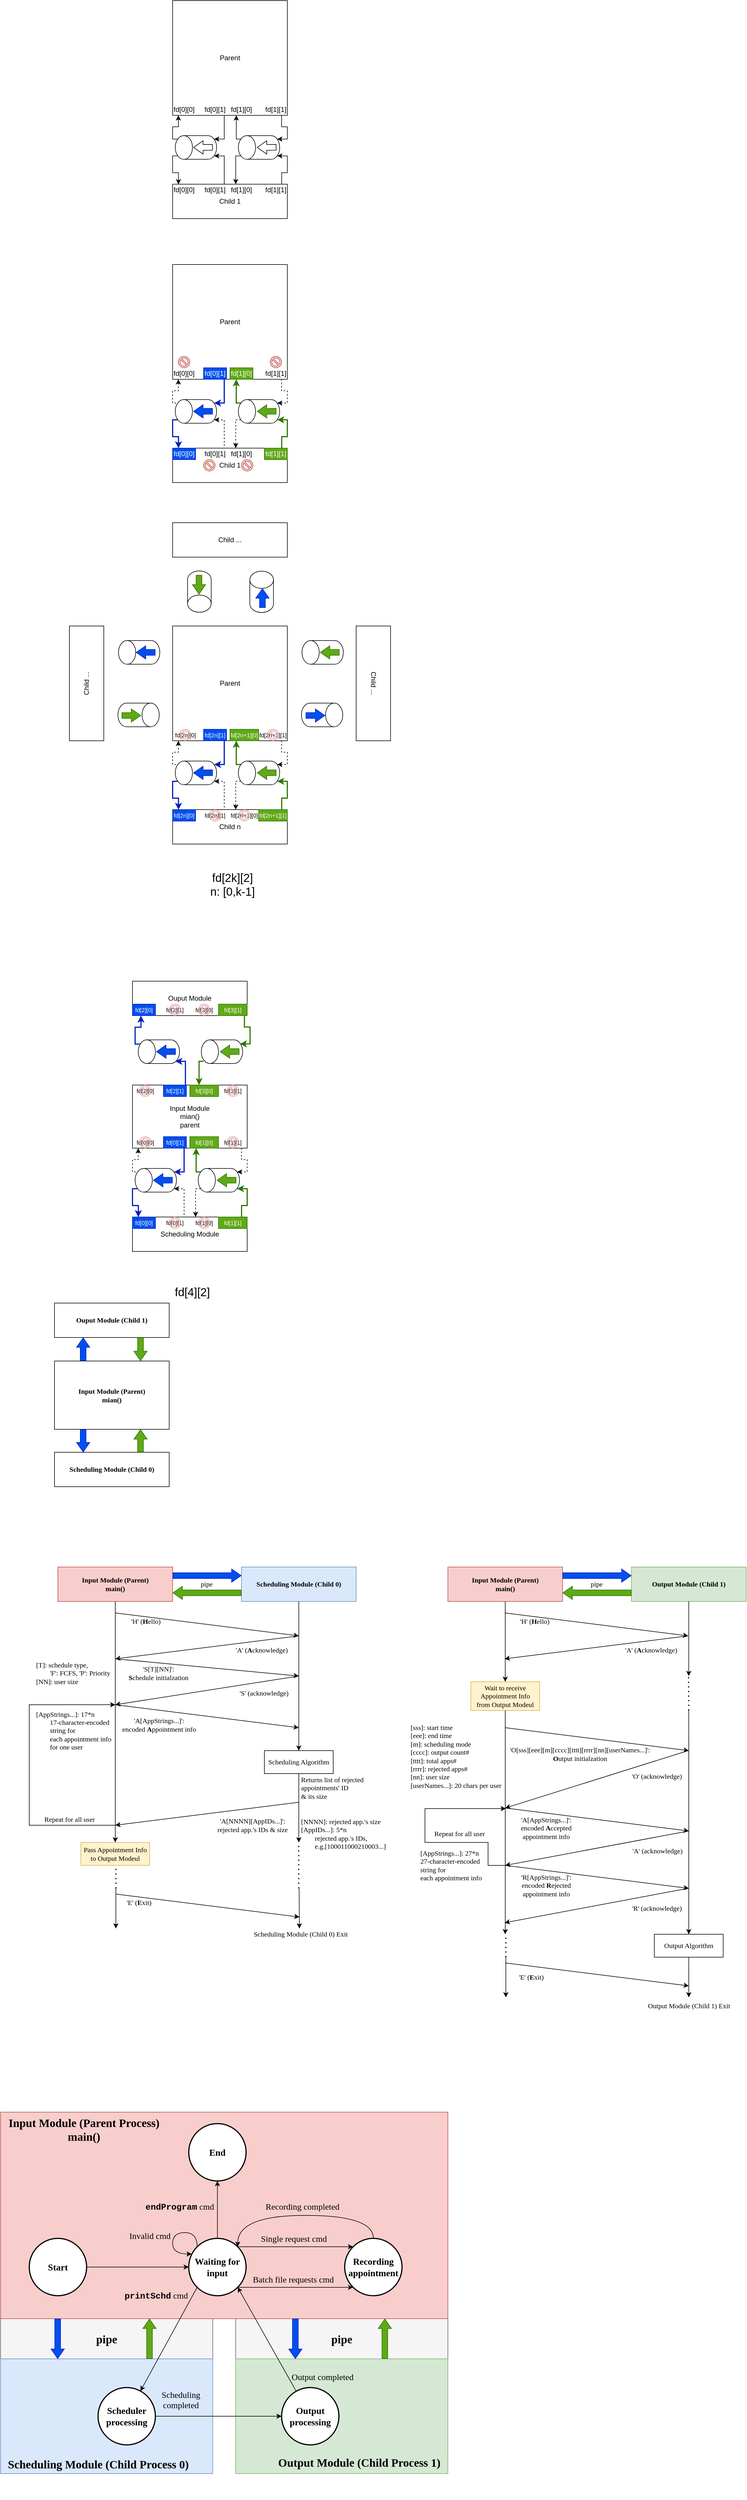 <mxfile>
    <diagram id="_PDcA7vDa4OgmIwlEcHP" name="Page-1">
        <mxGraphModel dx="695" dy="907" grid="0" gridSize="10" guides="1" tooltips="1" connect="1" arrows="1" fold="1" page="0" pageScale="1" pageWidth="827" pageHeight="1169" math="0" shadow="0">
            <root>
                <mxCell id="0"/>
                <mxCell id="1" parent="0"/>
                <mxCell id="379" value="&lt;b&gt;&lt;font color=&quot;#000000&quot; style=&quot;font-size: 20px;&quot;&gt;pipe&lt;/font&gt;&lt;/b&gt;" style="rounded=0;whiteSpace=wrap;html=1;labelBackgroundColor=none;fontFamily=Times New Roman;fontSize=15;fillColor=#f5f5f5;fontColor=#333333;strokeColor=#666666;" vertex="1" parent="1">
                    <mxGeometry x="469.95" y="3950" width="370" height="70" as="geometry"/>
                </mxCell>
                <mxCell id="377" value="&lt;b&gt;&lt;font color=&quot;#000000&quot; style=&quot;font-size: 20px;&quot;&gt;pipe&lt;/font&gt;&lt;/b&gt;" style="rounded=0;whiteSpace=wrap;html=1;labelBackgroundColor=none;fontFamily=Times New Roman;fontSize=15;fillColor=#f5f5f5;fontColor=#333333;strokeColor=#666666;" vertex="1" parent="1">
                    <mxGeometry x="60" y="3950" width="370" height="70" as="geometry"/>
                </mxCell>
                <mxCell id="370" value="" style="group" vertex="1" connectable="0" parent="1">
                    <mxGeometry x="440" y="3840" width="454.95" height="384" as="geometry"/>
                </mxCell>
                <mxCell id="364" value="" style="rounded=0;whiteSpace=wrap;html=1;labelBackgroundColor=none;fontFamily=Times New Roman;fontSize=15;fillColor=#d5e8d4;strokeColor=#82b366;" vertex="1" parent="370">
                    <mxGeometry x="30" y="180" width="369.95" height="200" as="geometry"/>
                </mxCell>
                <mxCell id="350" value="&lt;font style=&quot;font-size: 16px;&quot;&gt;Output&lt;br style=&quot;font-size: 16px;&quot;&gt;processing&lt;br style=&quot;font-size: 16px;&quot;&gt;&lt;/font&gt;" style="ellipse;whiteSpace=wrap;html=1;aspect=fixed;fontFamily=Times New Roman;fontStyle=1;fontSize=16;strokeWidth=2;" vertex="1" parent="370">
                    <mxGeometry x="110" y="230" width="100" height="100" as="geometry"/>
                </mxCell>
                <mxCell id="368" value="&lt;span style=&quot;font-size: 20px; font-weight: 700;&quot;&gt;Output Module (Child Process 1)&lt;/span&gt;" style="text;html=1;align=center;verticalAlign=middle;resizable=0;points=[];autosize=1;strokeColor=none;fillColor=none;fontSize=20;fontFamily=Times New Roman;" vertex="1" parent="370">
                    <mxGeometry x="89.95" y="340" width="310" height="40" as="geometry"/>
                </mxCell>
                <mxCell id="369" value="" style="group" vertex="1" connectable="0" parent="1">
                    <mxGeometry x="59.95" y="4060" width="380" height="205" as="geometry"/>
                </mxCell>
                <mxCell id="363" value="" style="rounded=0;whiteSpace=wrap;html=1;labelBackgroundColor=none;fontFamily=Times New Roman;fontSize=15;fillColor=#dae8fc;strokeColor=#6c8ebf;" vertex="1" parent="369">
                    <mxGeometry y="-40" width="370" height="200" as="geometry"/>
                </mxCell>
                <mxCell id="349" value="&lt;font style=&quot;font-size: 16px;&quot;&gt;Scheduler&lt;br style=&quot;font-size: 16px;&quot;&gt;processing&lt;br style=&quot;font-size: 16px;&quot;&gt;&lt;/font&gt;" style="ellipse;whiteSpace=wrap;html=1;aspect=fixed;fontFamily=Times New Roman;fontStyle=1;fontSize=16;strokeWidth=2;" vertex="1" parent="369">
                    <mxGeometry x="170" y="10" width="100" height="100" as="geometry"/>
                </mxCell>
                <mxCell id="366" value="&lt;span style=&quot;font-size: 20px; font-weight: 700;&quot;&gt;Scheduling Module (Child Process 0)&lt;/span&gt;" style="text;html=1;align=center;verticalAlign=middle;resizable=0;points=[];autosize=1;strokeColor=none;fillColor=none;fontSize=20;fontFamily=Times New Roman;" vertex="1" parent="369">
                    <mxGeometry y="123" width="340" height="40" as="geometry"/>
                </mxCell>
                <mxCell id="362" value="" style="rounded=0;whiteSpace=wrap;html=1;fontFamily=Times New Roman;fontSize=15;fillColor=#f8cecc;strokeColor=#b85450;" vertex="1" parent="1">
                    <mxGeometry x="59.95" y="3590" width="780" height="360" as="geometry"/>
                </mxCell>
                <mxCell id="5" style="edgeStyle=orthogonalEdgeStyle;html=1;entryX=0.855;entryY=0;entryDx=0;entryDy=4.35;entryPerimeter=0;rounded=0;startArrow=classic;startFill=1;endArrow=none;endFill=0;dashed=1;" parent="1" source="2" target="4" edge="1">
                    <mxGeometry relative="1" as="geometry">
                        <Array as="points">
                            <mxPoint x="370" y="590"/>
                            <mxPoint x="360" y="590"/>
                            <mxPoint x="360" y="611"/>
                        </Array>
                    </mxGeometry>
                </mxCell>
                <mxCell id="11" style="edgeStyle=orthogonalEdgeStyle;rounded=0;html=1;exitX=0.95;exitY=0.998;exitDx=0;exitDy=0;entryX=0.855;entryY=1;entryDx=0;entryDy=-4.35;entryPerimeter=0;startArrow=none;startFill=0;endArrow=classic;endFill=1;exitPerimeter=0;dashed=1;" parent="1" source="2" target="9" edge="1">
                    <mxGeometry relative="1" as="geometry">
                        <Array as="points">
                            <mxPoint x="550" y="590"/>
                            <mxPoint x="560" y="590"/>
                            <mxPoint x="560" y="611"/>
                        </Array>
                    </mxGeometry>
                </mxCell>
                <mxCell id="2" value="Parent" style="whiteSpace=wrap;html=1;aspect=fixed;" parent="1" vertex="1">
                    <mxGeometry x="360" y="370" width="200" height="200" as="geometry"/>
                </mxCell>
                <mxCell id="13" style="edgeStyle=orthogonalEdgeStyle;rounded=0;html=1;exitX=0.951;exitY=-0.002;exitDx=0;exitDy=0;entryX=0.145;entryY=1;entryDx=0;entryDy=-4.35;entryPerimeter=0;startArrow=none;startFill=0;endArrow=classic;endFill=1;exitPerimeter=0;fillColor=#60a917;strokeColor=#2D7600;strokeWidth=2;" parent="1" source="3" target="9" edge="1">
                    <mxGeometry relative="1" as="geometry">
                        <Array as="points">
                            <mxPoint x="550" y="670"/>
                            <mxPoint x="560" y="670"/>
                            <mxPoint x="560" y="641"/>
                        </Array>
                    </mxGeometry>
                </mxCell>
                <mxCell id="3" value="Child 1" style="rounded=0;whiteSpace=wrap;html=1;" parent="1" vertex="1">
                    <mxGeometry x="360" y="690" width="200" height="60" as="geometry"/>
                </mxCell>
                <mxCell id="6" style="edgeStyle=orthogonalEdgeStyle;rounded=0;html=1;exitX=0.855;exitY=1;exitDx=0;exitDy=-4.35;exitPerimeter=0;startArrow=classic;startFill=1;endArrow=none;endFill=0;fillColor=#0050ef;strokeColor=#001DBC;strokeWidth=2;" parent="1" source="4" target="2" edge="1">
                    <mxGeometry relative="1" as="geometry">
                        <mxPoint x="450" y="571" as="targetPoint"/>
                        <Array as="points">
                            <mxPoint x="450" y="611"/>
                        </Array>
                    </mxGeometry>
                </mxCell>
                <mxCell id="7" style="edgeStyle=orthogonalEdgeStyle;rounded=0;html=1;exitX=0.145;exitY=0;exitDx=0;exitDy=4.35;exitPerimeter=0;entryX=0.051;entryY=0.005;entryDx=0;entryDy=0;entryPerimeter=0;startArrow=none;startFill=0;endArrow=classic;endFill=1;fillColor=#0050ef;strokeColor=#001DBC;strokeWidth=2;" parent="1" source="4" target="3" edge="1">
                    <mxGeometry relative="1" as="geometry">
                        <Array as="points">
                            <mxPoint x="360" y="641"/>
                            <mxPoint x="360" y="670"/>
                            <mxPoint x="370" y="670"/>
                        </Array>
                    </mxGeometry>
                </mxCell>
                <mxCell id="8" style="edgeStyle=orthogonalEdgeStyle;rounded=0;html=1;exitX=0.145;exitY=1;exitDx=0;exitDy=-4.35;exitPerimeter=0;startArrow=classic;startFill=1;endArrow=none;endFill=0;dashed=1;" parent="1" source="4" target="3" edge="1">
                    <mxGeometry relative="1" as="geometry">
                        <mxPoint x="450" y="691" as="targetPoint"/>
                        <Array as="points">
                            <mxPoint x="450" y="641"/>
                        </Array>
                    </mxGeometry>
                </mxCell>
                <mxCell id="10" style="edgeStyle=orthogonalEdgeStyle;rounded=0;html=1;exitX=0.855;exitY=0;exitDx=0;exitDy=4.35;exitPerimeter=0;startArrow=none;startFill=0;endArrow=classic;endFill=1;fillColor=#60a917;strokeColor=#2D7600;strokeWidth=2;" parent="1" source="9" target="2" edge="1">
                    <mxGeometry relative="1" as="geometry">
                        <Array as="points">
                            <mxPoint x="471" y="611"/>
                        </Array>
                    </mxGeometry>
                </mxCell>
                <mxCell id="12" style="edgeStyle=orthogonalEdgeStyle;rounded=0;html=1;exitX=0.145;exitY=0;exitDx=0;exitDy=4.35;exitPerimeter=0;entryX=0.55;entryY=0;entryDx=0;entryDy=0;entryPerimeter=0;startArrow=none;startFill=0;endArrow=classic;endFill=1;dashed=1;" parent="1" source="9" target="3" edge="1">
                    <mxGeometry relative="1" as="geometry">
                        <Array as="points">
                            <mxPoint x="470" y="641"/>
                        </Array>
                    </mxGeometry>
                </mxCell>
                <mxCell id="17" value="" style="group" parent="1" vertex="1" connectable="0">
                    <mxGeometry x="474.595" y="605.405" width="72.06" height="41.25" as="geometry"/>
                </mxCell>
                <mxCell id="9" value="" style="shape=cylinder3;whiteSpace=wrap;html=1;boundedLbl=1;backgroundOutline=1;size=15;rotation=-90;" parent="17" vertex="1">
                    <mxGeometry x="15.405" y="-15.405" width="41.25" height="72.06" as="geometry"/>
                </mxCell>
                <mxCell id="16" value="" style="shape=flexArrow;endArrow=classic;html=1;rounded=0;endWidth=12.174;endSize=5.2;fillColor=#60a917;strokeColor=#2D7600;" parent="17" edge="1">
                    <mxGeometry width="50" height="50" relative="1" as="geometry">
                        <mxPoint x="66.405" y="20.405" as="sourcePoint"/>
                        <mxPoint x="32.405" y="20.595" as="targetPoint"/>
                    </mxGeometry>
                </mxCell>
                <mxCell id="18" value="" style="group" parent="1" vertex="1" connectable="0">
                    <mxGeometry x="364.595" y="605.405" width="72.06" height="41.25" as="geometry"/>
                </mxCell>
                <mxCell id="4" value="" style="shape=cylinder3;whiteSpace=wrap;html=1;boundedLbl=1;backgroundOutline=1;size=15;rotation=-90;" parent="18" vertex="1">
                    <mxGeometry x="15.405" y="-15.405" width="41.25" height="72.06" as="geometry"/>
                </mxCell>
                <mxCell id="14" value="" style="shape=flexArrow;endArrow=classic;html=1;rounded=0;endWidth=12.174;endSize=5.2;fillColor=#0050ef;strokeColor=#001DBC;" parent="18" edge="1">
                    <mxGeometry width="50" height="50" relative="1" as="geometry">
                        <mxPoint x="65.405" y="20.405" as="sourcePoint"/>
                        <mxPoint x="31.405" y="20.595" as="targetPoint"/>
                    </mxGeometry>
                </mxCell>
                <mxCell id="19" style="edgeStyle=orthogonalEdgeStyle;html=1;entryX=0.855;entryY=0;entryDx=0;entryDy=4.35;entryPerimeter=0;rounded=0;startArrow=classic;startFill=1;endArrow=none;endFill=0;strokeWidth=1;" parent="1" source="21" target="33" edge="1">
                    <mxGeometry relative="1" as="geometry">
                        <Array as="points">
                            <mxPoint x="370" y="130"/>
                            <mxPoint x="360" y="130"/>
                            <mxPoint x="360" y="151"/>
                        </Array>
                    </mxGeometry>
                </mxCell>
                <mxCell id="20" style="edgeStyle=orthogonalEdgeStyle;rounded=0;html=1;exitX=0.95;exitY=0.998;exitDx=0;exitDy=0;entryX=0.855;entryY=1;entryDx=0;entryDy=-4.35;entryPerimeter=0;startArrow=none;startFill=0;endArrow=classic;endFill=1;exitPerimeter=0;strokeWidth=1;" parent="1" source="21" target="30" edge="1">
                    <mxGeometry relative="1" as="geometry">
                        <Array as="points">
                            <mxPoint x="550" y="130"/>
                            <mxPoint x="560" y="130"/>
                            <mxPoint x="560" y="151"/>
                        </Array>
                    </mxGeometry>
                </mxCell>
                <mxCell id="21" value="Parent" style="whiteSpace=wrap;html=1;aspect=fixed;" parent="1" vertex="1">
                    <mxGeometry x="360" y="-90" width="200" height="200" as="geometry"/>
                </mxCell>
                <mxCell id="22" style="edgeStyle=orthogonalEdgeStyle;rounded=0;html=1;exitX=0.951;exitY=-0.002;exitDx=0;exitDy=0;entryX=0.145;entryY=1;entryDx=0;entryDy=-4.35;entryPerimeter=0;startArrow=none;startFill=0;endArrow=classic;endFill=1;exitPerimeter=0;strokeWidth=1;" parent="1" source="23" target="30" edge="1">
                    <mxGeometry relative="1" as="geometry">
                        <Array as="points">
                            <mxPoint x="550" y="210"/>
                            <mxPoint x="560" y="210"/>
                            <mxPoint x="560" y="181"/>
                        </Array>
                    </mxGeometry>
                </mxCell>
                <mxCell id="23" value="Child 1" style="rounded=0;whiteSpace=wrap;html=1;" parent="1" vertex="1">
                    <mxGeometry x="360" y="230" width="200" height="60" as="geometry"/>
                </mxCell>
                <mxCell id="24" style="edgeStyle=orthogonalEdgeStyle;rounded=0;html=1;exitX=0.855;exitY=1;exitDx=0;exitDy=-4.35;exitPerimeter=0;startArrow=classic;startFill=1;endArrow=none;endFill=0;strokeWidth=1;" parent="1" source="33" target="21" edge="1">
                    <mxGeometry relative="1" as="geometry">
                        <mxPoint x="450" y="111" as="targetPoint"/>
                        <Array as="points">
                            <mxPoint x="450" y="151"/>
                        </Array>
                    </mxGeometry>
                </mxCell>
                <mxCell id="25" style="edgeStyle=orthogonalEdgeStyle;rounded=0;html=1;exitX=0.145;exitY=0;exitDx=0;exitDy=4.35;exitPerimeter=0;entryX=0.051;entryY=0.005;entryDx=0;entryDy=0;entryPerimeter=0;startArrow=none;startFill=0;endArrow=classic;endFill=1;strokeWidth=1;" parent="1" source="33" target="23" edge="1">
                    <mxGeometry relative="1" as="geometry">
                        <Array as="points">
                            <mxPoint x="360" y="181"/>
                            <mxPoint x="360" y="210"/>
                            <mxPoint x="370" y="210"/>
                        </Array>
                    </mxGeometry>
                </mxCell>
                <mxCell id="26" style="edgeStyle=orthogonalEdgeStyle;rounded=0;html=1;exitX=0.145;exitY=1;exitDx=0;exitDy=-4.35;exitPerimeter=0;startArrow=classic;startFill=1;endArrow=none;endFill=0;strokeWidth=1;" parent="1" source="33" target="23" edge="1">
                    <mxGeometry relative="1" as="geometry">
                        <mxPoint x="450" y="231" as="targetPoint"/>
                        <Array as="points">
                            <mxPoint x="450" y="181"/>
                        </Array>
                    </mxGeometry>
                </mxCell>
                <mxCell id="27" style="edgeStyle=orthogonalEdgeStyle;rounded=0;html=1;exitX=0.855;exitY=0;exitDx=0;exitDy=4.35;exitPerimeter=0;startArrow=none;startFill=0;endArrow=classic;endFill=1;strokeWidth=1;" parent="1" source="30" target="21" edge="1">
                    <mxGeometry relative="1" as="geometry">
                        <Array as="points">
                            <mxPoint x="471" y="151"/>
                        </Array>
                    </mxGeometry>
                </mxCell>
                <mxCell id="28" style="edgeStyle=orthogonalEdgeStyle;rounded=0;html=1;exitX=0.145;exitY=0;exitDx=0;exitDy=4.35;exitPerimeter=0;entryX=0.55;entryY=0;entryDx=0;entryDy=0;entryPerimeter=0;startArrow=none;startFill=0;endArrow=classic;endFill=1;strokeWidth=1;" parent="1" source="30" target="23" edge="1">
                    <mxGeometry relative="1" as="geometry">
                        <Array as="points">
                            <mxPoint x="470" y="181"/>
                        </Array>
                    </mxGeometry>
                </mxCell>
                <mxCell id="29" value="" style="group" parent="1" vertex="1" connectable="0">
                    <mxGeometry x="474.595" y="145.405" width="72.06" height="41.25" as="geometry"/>
                </mxCell>
                <mxCell id="30" value="" style="shape=cylinder3;whiteSpace=wrap;html=1;boundedLbl=1;backgroundOutline=1;size=15;rotation=-90;" parent="29" vertex="1">
                    <mxGeometry x="15.405" y="-15.405" width="41.25" height="72.06" as="geometry"/>
                </mxCell>
                <mxCell id="31" value="" style="shape=flexArrow;endArrow=classic;html=1;rounded=0;endWidth=12.174;endSize=5.2;" parent="29" edge="1">
                    <mxGeometry width="50" height="50" relative="1" as="geometry">
                        <mxPoint x="66.405" y="20.405" as="sourcePoint"/>
                        <mxPoint x="32.405" y="20.595" as="targetPoint"/>
                    </mxGeometry>
                </mxCell>
                <mxCell id="32" value="" style="group" parent="1" vertex="1" connectable="0">
                    <mxGeometry x="364.595" y="145.405" width="72.06" height="41.25" as="geometry"/>
                </mxCell>
                <mxCell id="33" value="" style="shape=cylinder3;whiteSpace=wrap;html=1;boundedLbl=1;backgroundOutline=1;size=15;rotation=-90;" parent="32" vertex="1">
                    <mxGeometry x="15.405" y="-15.405" width="41.25" height="72.06" as="geometry"/>
                </mxCell>
                <mxCell id="34" value="" style="shape=flexArrow;endArrow=classic;html=1;rounded=0;endWidth=12.174;endSize=5.2;" parent="32" edge="1">
                    <mxGeometry width="50" height="50" relative="1" as="geometry">
                        <mxPoint x="65.405" y="20.405" as="sourcePoint"/>
                        <mxPoint x="31.405" y="20.595" as="targetPoint"/>
                    </mxGeometry>
                </mxCell>
                <mxCell id="36" value="fd[0][0]" style="text;html=1;strokeColor=none;fillColor=none;align=center;verticalAlign=middle;whiteSpace=wrap;rounded=0;" parent="1" vertex="1">
                    <mxGeometry x="360" y="550" width="40" height="20" as="geometry"/>
                </mxCell>
                <mxCell id="37" value="fd[0][1]" style="text;html=1;strokeColor=#001DBC;fillColor=#0050ef;align=center;verticalAlign=middle;whiteSpace=wrap;rounded=0;fontColor=#ffffff;" parent="1" vertex="1">
                    <mxGeometry x="414" y="550" width="40" height="20" as="geometry"/>
                </mxCell>
                <mxCell id="38" value="fd[0][0]" style="text;html=1;strokeColor=#001DBC;fillColor=#0050ef;align=center;verticalAlign=middle;whiteSpace=wrap;rounded=0;fontColor=#ffffff;" parent="1" vertex="1">
                    <mxGeometry x="360" y="690" width="40" height="20" as="geometry"/>
                </mxCell>
                <mxCell id="39" value="fd[0][1]" style="text;html=1;strokeColor=none;fillColor=none;align=center;verticalAlign=middle;whiteSpace=wrap;rounded=0;" parent="1" vertex="1">
                    <mxGeometry x="414" y="690" width="40" height="20" as="geometry"/>
                </mxCell>
                <mxCell id="42" value="fd[1][0]" style="text;html=1;strokeColor=#2D7600;fillColor=#60a917;align=center;verticalAlign=middle;whiteSpace=wrap;rounded=0;fontColor=#ffffff;" parent="1" vertex="1">
                    <mxGeometry x="460" y="550" width="40" height="20" as="geometry"/>
                </mxCell>
                <mxCell id="43" value="fd[1][1]" style="text;html=1;strokeColor=none;fillColor=none;align=center;verticalAlign=middle;whiteSpace=wrap;rounded=0;" parent="1" vertex="1">
                    <mxGeometry x="520" y="550" width="40" height="20" as="geometry"/>
                </mxCell>
                <mxCell id="44" value="fd[1][0]" style="text;html=1;strokeColor=none;fillColor=none;align=center;verticalAlign=middle;whiteSpace=wrap;rounded=0;" parent="1" vertex="1">
                    <mxGeometry x="460" y="690" width="40" height="20" as="geometry"/>
                </mxCell>
                <mxCell id="45" value="fd[1][1]" style="text;html=1;strokeColor=#2D7600;fillColor=#60a917;align=center;verticalAlign=middle;whiteSpace=wrap;rounded=0;fontColor=#ffffff;" parent="1" vertex="1">
                    <mxGeometry x="520" y="690" width="40" height="20" as="geometry"/>
                </mxCell>
                <mxCell id="46" value="" style="verticalLabelPosition=bottom;verticalAlign=top;html=1;shape=mxgraph.basic.no_symbol;fillColor=#f8cecc;strokeColor=#b85450;" parent="1" vertex="1">
                    <mxGeometry x="370" y="530" width="20" height="20" as="geometry"/>
                </mxCell>
                <mxCell id="47" value="" style="verticalLabelPosition=bottom;verticalAlign=top;html=1;shape=mxgraph.basic.no_symbol;fillColor=#f8cecc;strokeColor=#b85450;" parent="1" vertex="1">
                    <mxGeometry x="414" y="710" width="20" height="20" as="geometry"/>
                </mxCell>
                <mxCell id="49" value="" style="verticalLabelPosition=bottom;verticalAlign=top;html=1;shape=mxgraph.basic.no_symbol;fillColor=#f8cecc;strokeColor=#b85450;" parent="1" vertex="1">
                    <mxGeometry x="480" y="710" width="20" height="20" as="geometry"/>
                </mxCell>
                <mxCell id="50" value="" style="verticalLabelPosition=bottom;verticalAlign=top;html=1;shape=mxgraph.basic.no_symbol;fillColor=#f8cecc;strokeColor=#b85450;" parent="1" vertex="1">
                    <mxGeometry x="530" y="530" width="20" height="20" as="geometry"/>
                </mxCell>
                <mxCell id="52" value="fd[0][0]" style="text;html=1;align=center;verticalAlign=middle;whiteSpace=wrap;rounded=0;" parent="1" vertex="1">
                    <mxGeometry x="360" y="90" width="40" height="20" as="geometry"/>
                </mxCell>
                <mxCell id="53" value="fd[0][1]" style="text;html=1;align=center;verticalAlign=middle;whiteSpace=wrap;rounded=0;" parent="1" vertex="1">
                    <mxGeometry x="414" y="90" width="40" height="20" as="geometry"/>
                </mxCell>
                <mxCell id="54" value="fd[1][0]" style="text;html=1;align=center;verticalAlign=middle;whiteSpace=wrap;rounded=0;" parent="1" vertex="1">
                    <mxGeometry x="460" y="90" width="40" height="20" as="geometry"/>
                </mxCell>
                <mxCell id="55" value="fd[1][1]" style="text;html=1;align=center;verticalAlign=middle;whiteSpace=wrap;rounded=0;" parent="1" vertex="1">
                    <mxGeometry x="520" y="90" width="40" height="20" as="geometry"/>
                </mxCell>
                <mxCell id="56" value="fd[0][0]" style="text;html=1;align=center;verticalAlign=middle;whiteSpace=wrap;rounded=0;" parent="1" vertex="1">
                    <mxGeometry x="360" y="230" width="40" height="20" as="geometry"/>
                </mxCell>
                <mxCell id="57" value="fd[0][1]" style="text;html=1;align=center;verticalAlign=middle;whiteSpace=wrap;rounded=0;" parent="1" vertex="1">
                    <mxGeometry x="414" y="230" width="40" height="20" as="geometry"/>
                </mxCell>
                <mxCell id="58" value="fd[1][0]" style="text;html=1;align=center;verticalAlign=middle;whiteSpace=wrap;rounded=0;" parent="1" vertex="1">
                    <mxGeometry x="460" y="230" width="40" height="20" as="geometry"/>
                </mxCell>
                <mxCell id="59" value="fd[1][1]" style="text;html=1;align=center;verticalAlign=middle;whiteSpace=wrap;rounded=0;" parent="1" vertex="1">
                    <mxGeometry x="520" y="230" width="40" height="20" as="geometry"/>
                </mxCell>
                <mxCell id="63" style="edgeStyle=orthogonalEdgeStyle;html=1;entryX=0.855;entryY=0;entryDx=0;entryDy=4.35;entryPerimeter=0;rounded=0;startArrow=classic;startFill=1;endArrow=none;endFill=0;dashed=1;" parent="1" source="65" target="77" edge="1">
                    <mxGeometry relative="1" as="geometry">
                        <Array as="points">
                            <mxPoint x="370" y="1220"/>
                            <mxPoint x="360" y="1220"/>
                            <mxPoint x="360" y="1241"/>
                        </Array>
                    </mxGeometry>
                </mxCell>
                <mxCell id="64" style="edgeStyle=orthogonalEdgeStyle;rounded=0;html=1;exitX=0.95;exitY=0.998;exitDx=0;exitDy=0;entryX=0.855;entryY=1;entryDx=0;entryDy=-4.35;entryPerimeter=0;startArrow=none;startFill=0;endArrow=classic;endFill=1;exitPerimeter=0;dashed=1;" parent="1" source="65" target="74" edge="1">
                    <mxGeometry relative="1" as="geometry">
                        <Array as="points">
                            <mxPoint x="550" y="1220"/>
                            <mxPoint x="560" y="1220"/>
                            <mxPoint x="560" y="1241"/>
                        </Array>
                    </mxGeometry>
                </mxCell>
                <mxCell id="65" value="Parent" style="whiteSpace=wrap;html=1;aspect=fixed;" parent="1" vertex="1">
                    <mxGeometry x="360" y="1000" width="200" height="200" as="geometry"/>
                </mxCell>
                <mxCell id="66" style="edgeStyle=orthogonalEdgeStyle;rounded=0;html=1;exitX=0.951;exitY=-0.002;exitDx=0;exitDy=0;entryX=0.145;entryY=1;entryDx=0;entryDy=-4.35;entryPerimeter=0;startArrow=none;startFill=0;endArrow=classic;endFill=1;exitPerimeter=0;fillColor=#60a917;strokeColor=#2D7600;strokeWidth=2;" parent="1" source="67" target="74" edge="1">
                    <mxGeometry relative="1" as="geometry">
                        <Array as="points">
                            <mxPoint x="550" y="1300"/>
                            <mxPoint x="560" y="1300"/>
                            <mxPoint x="560" y="1271"/>
                        </Array>
                    </mxGeometry>
                </mxCell>
                <mxCell id="67" value="Child n" style="rounded=0;whiteSpace=wrap;html=1;" parent="1" vertex="1">
                    <mxGeometry x="360" y="1320" width="200" height="60" as="geometry"/>
                </mxCell>
                <mxCell id="68" style="edgeStyle=orthogonalEdgeStyle;rounded=0;html=1;exitX=0.855;exitY=1;exitDx=0;exitDy=-4.35;exitPerimeter=0;startArrow=classic;startFill=1;endArrow=none;endFill=0;fillColor=#0050ef;strokeColor=#001DBC;strokeWidth=2;" parent="1" source="77" target="65" edge="1">
                    <mxGeometry relative="1" as="geometry">
                        <mxPoint x="450" y="1201" as="targetPoint"/>
                        <Array as="points">
                            <mxPoint x="450" y="1241"/>
                        </Array>
                    </mxGeometry>
                </mxCell>
                <mxCell id="69" style="edgeStyle=orthogonalEdgeStyle;rounded=0;html=1;exitX=0.145;exitY=0;exitDx=0;exitDy=4.35;exitPerimeter=0;entryX=0.051;entryY=0.005;entryDx=0;entryDy=0;entryPerimeter=0;startArrow=none;startFill=0;endArrow=classic;endFill=1;fillColor=#0050ef;strokeColor=#001DBC;strokeWidth=2;" parent="1" source="77" target="67" edge="1">
                    <mxGeometry relative="1" as="geometry">
                        <Array as="points">
                            <mxPoint x="360" y="1271"/>
                            <mxPoint x="360" y="1300"/>
                            <mxPoint x="370" y="1300"/>
                        </Array>
                    </mxGeometry>
                </mxCell>
                <mxCell id="70" style="edgeStyle=orthogonalEdgeStyle;rounded=0;html=1;exitX=0.145;exitY=1;exitDx=0;exitDy=-4.35;exitPerimeter=0;startArrow=classic;startFill=1;endArrow=none;endFill=0;dashed=1;" parent="1" source="77" target="67" edge="1">
                    <mxGeometry relative="1" as="geometry">
                        <mxPoint x="450" y="1321" as="targetPoint"/>
                        <Array as="points">
                            <mxPoint x="450" y="1271"/>
                        </Array>
                    </mxGeometry>
                </mxCell>
                <mxCell id="71" style="edgeStyle=orthogonalEdgeStyle;rounded=0;html=1;exitX=0.855;exitY=0;exitDx=0;exitDy=4.35;exitPerimeter=0;startArrow=none;startFill=0;endArrow=classic;endFill=1;fillColor=#60a917;strokeColor=#2D7600;strokeWidth=2;" parent="1" source="74" target="65" edge="1">
                    <mxGeometry relative="1" as="geometry">
                        <Array as="points">
                            <mxPoint x="471" y="1241"/>
                        </Array>
                    </mxGeometry>
                </mxCell>
                <mxCell id="72" style="edgeStyle=orthogonalEdgeStyle;rounded=0;html=1;exitX=0.145;exitY=0;exitDx=0;exitDy=4.35;exitPerimeter=0;entryX=0.55;entryY=0;entryDx=0;entryDy=0;entryPerimeter=0;startArrow=none;startFill=0;endArrow=classic;endFill=1;dashed=1;" parent="1" source="74" target="67" edge="1">
                    <mxGeometry relative="1" as="geometry">
                        <Array as="points">
                            <mxPoint x="470" y="1271"/>
                        </Array>
                    </mxGeometry>
                </mxCell>
                <mxCell id="73" value="" style="group" parent="1" vertex="1" connectable="0">
                    <mxGeometry x="474.595" y="1235.405" width="72.06" height="41.25" as="geometry"/>
                </mxCell>
                <mxCell id="74" value="" style="shape=cylinder3;whiteSpace=wrap;html=1;boundedLbl=1;backgroundOutline=1;size=15;rotation=-90;" parent="73" vertex="1">
                    <mxGeometry x="15.405" y="-15.405" width="41.25" height="72.06" as="geometry"/>
                </mxCell>
                <mxCell id="75" value="" style="shape=flexArrow;endArrow=classic;html=1;rounded=0;endWidth=12.174;endSize=5.2;fillColor=#60a917;strokeColor=#2D7600;" parent="73" edge="1">
                    <mxGeometry width="50" height="50" relative="1" as="geometry">
                        <mxPoint x="66.405" y="20.405" as="sourcePoint"/>
                        <mxPoint x="32.405" y="20.595" as="targetPoint"/>
                    </mxGeometry>
                </mxCell>
                <mxCell id="76" value="" style="group" parent="1" vertex="1" connectable="0">
                    <mxGeometry x="364.595" y="1235.405" width="72.06" height="41.25" as="geometry"/>
                </mxCell>
                <mxCell id="77" value="" style="shape=cylinder3;whiteSpace=wrap;html=1;boundedLbl=1;backgroundOutline=1;size=15;rotation=-90;" parent="76" vertex="1">
                    <mxGeometry x="15.405" y="-15.405" width="41.25" height="72.06" as="geometry"/>
                </mxCell>
                <mxCell id="78" value="" style="shape=flexArrow;endArrow=classic;html=1;rounded=0;endWidth=12.174;endSize=5.2;fillColor=#0050ef;strokeColor=#001DBC;" parent="76" edge="1">
                    <mxGeometry width="50" height="50" relative="1" as="geometry">
                        <mxPoint x="65.405" y="20.405" as="sourcePoint"/>
                        <mxPoint x="31.405" y="20.595" as="targetPoint"/>
                    </mxGeometry>
                </mxCell>
                <mxCell id="79" value="&lt;font style=&quot;font-size: 10px;&quot;&gt;fd[2n][0]&lt;/font&gt;" style="text;html=1;strokeColor=none;fillColor=none;align=center;verticalAlign=middle;whiteSpace=wrap;rounded=0;" parent="1" vertex="1">
                    <mxGeometry x="360" y="1180" width="45" height="20" as="geometry"/>
                </mxCell>
                <mxCell id="80" value="&lt;font style=&quot;font-size: 10px;&quot;&gt;fd[2n][1]&lt;/font&gt;" style="text;html=1;strokeColor=#001DBC;fillColor=#0050ef;align=center;verticalAlign=middle;whiteSpace=wrap;rounded=0;fontColor=#ffffff;" parent="1" vertex="1">
                    <mxGeometry x="414" y="1180" width="40" height="20" as="geometry"/>
                </mxCell>
                <mxCell id="81" value="&lt;font style=&quot;font-size: 10px;&quot;&gt;fd[2n][0]&lt;/font&gt;" style="text;html=1;strokeColor=#001DBC;fillColor=#0050ef;align=center;verticalAlign=middle;whiteSpace=wrap;rounded=0;fontColor=#ffffff;" parent="1" vertex="1">
                    <mxGeometry x="360" y="1320" width="40" height="20" as="geometry"/>
                </mxCell>
                <mxCell id="82" value="&lt;font style=&quot;font-size: 10px;&quot;&gt;fd[2n][1]&lt;/font&gt;" style="text;html=1;strokeColor=none;fillColor=none;align=center;verticalAlign=middle;whiteSpace=wrap;rounded=0;" parent="1" vertex="1">
                    <mxGeometry x="414" y="1320" width="40" height="20" as="geometry"/>
                </mxCell>
                <mxCell id="83" value="&lt;font style=&quot;font-size: 10px;&quot;&gt;fd[2n+1][0]&lt;/font&gt;" style="text;html=1;strokeColor=#2D7600;fillColor=#60a917;align=center;verticalAlign=middle;whiteSpace=wrap;rounded=0;fontColor=#ffffff;" parent="1" vertex="1">
                    <mxGeometry x="460" y="1180" width="50" height="20" as="geometry"/>
                </mxCell>
                <mxCell id="84" value="&lt;font style=&quot;font-size: 10px;&quot;&gt;fd[2n+1][1]&lt;/font&gt;" style="text;html=1;strokeColor=none;fillColor=none;align=center;verticalAlign=middle;whiteSpace=wrap;rounded=0;" parent="1" vertex="1">
                    <mxGeometry x="510" y="1180" width="50" height="20" as="geometry"/>
                </mxCell>
                <mxCell id="85" value="&lt;font style=&quot;font-size: 10px;&quot;&gt;fd[2n+1][0]&lt;/font&gt;" style="text;html=1;strokeColor=none;fillColor=none;align=center;verticalAlign=middle;whiteSpace=wrap;rounded=0;" parent="1" vertex="1">
                    <mxGeometry x="460" y="1320" width="50" height="20" as="geometry"/>
                </mxCell>
                <mxCell id="86" value="&lt;font style=&quot;font-size: 10px;&quot;&gt;fd[2n+1][1]&lt;/font&gt;" style="text;html=1;strokeColor=#2D7600;fillColor=#60a917;align=center;verticalAlign=middle;whiteSpace=wrap;rounded=0;fontColor=#ffffff;" parent="1" vertex="1">
                    <mxGeometry x="510" y="1320" width="50" height="20" as="geometry"/>
                </mxCell>
                <mxCell id="87" value="" style="verticalLabelPosition=bottom;verticalAlign=top;html=1;shape=mxgraph.basic.no_symbol;fillColor=#f8cecc;strokeColor=#b85450;opacity=50;" parent="1" vertex="1">
                    <mxGeometry x="372.05" y="1180" width="20" height="20" as="geometry"/>
                </mxCell>
                <mxCell id="88" value="" style="verticalLabelPosition=bottom;verticalAlign=top;html=1;shape=mxgraph.basic.no_symbol;fillColor=#f8cecc;strokeColor=#b85450;opacity=50;" parent="1" vertex="1">
                    <mxGeometry x="424" y="1320" width="20" height="20" as="geometry"/>
                </mxCell>
                <mxCell id="89" value="" style="verticalLabelPosition=bottom;verticalAlign=top;html=1;shape=mxgraph.basic.no_symbol;fillColor=#f8cecc;strokeColor=#b85450;opacity=50;" parent="1" vertex="1">
                    <mxGeometry x="475" y="1320" width="20" height="20" as="geometry"/>
                </mxCell>
                <mxCell id="90" value="" style="verticalLabelPosition=bottom;verticalAlign=top;html=1;shape=mxgraph.basic.no_symbol;fillColor=#f8cecc;strokeColor=#b85450;opacity=50;" parent="1" vertex="1">
                    <mxGeometry x="525" y="1180" width="20" height="20" as="geometry"/>
                </mxCell>
                <mxCell id="91" value="Child ..." style="rounded=0;whiteSpace=wrap;html=1;rotation=-90;" parent="1" vertex="1">
                    <mxGeometry x="110" y="1070" width="200" height="60" as="geometry"/>
                </mxCell>
                <mxCell id="92" value="Child ..." style="rounded=0;whiteSpace=wrap;html=1;rotation=0;" parent="1" vertex="1">
                    <mxGeometry x="360" y="820" width="200" height="60" as="geometry"/>
                </mxCell>
                <mxCell id="93" value="Child ..." style="rounded=0;whiteSpace=wrap;html=1;rotation=90;" parent="1" vertex="1">
                    <mxGeometry x="610" y="1070" width="200" height="60" as="geometry"/>
                </mxCell>
                <mxCell id="107" value="" style="group;rotation=90;" parent="1" vertex="1" connectable="0">
                    <mxGeometry x="209.995" y="1079.995" width="182.06" height="41.25" as="geometry"/>
                </mxCell>
                <mxCell id="101" value="" style="group;rotation=-180;" parent="107" vertex="1" connectable="0">
                    <mxGeometry x="55" y="55" width="72.06" height="41.25" as="geometry"/>
                </mxCell>
                <mxCell id="102" value="" style="shape=cylinder3;whiteSpace=wrap;html=1;boundedLbl=1;backgroundOutline=1;size=15;rotation=-270;" parent="101" vertex="1">
                    <mxGeometry x="15" y="-16" width="41.25" height="72.06" as="geometry"/>
                </mxCell>
                <mxCell id="103" value="" style="shape=flexArrow;endArrow=classic;html=1;rounded=0;endWidth=12.174;endSize=5.2;fillColor=#60a917;strokeColor=#2D7600;" parent="101" edge="1">
                    <mxGeometry width="50" height="50" relative="1" as="geometry">
                        <mxPoint x="6" y="21" as="sourcePoint"/>
                        <mxPoint x="40" y="21" as="targetPoint"/>
                    </mxGeometry>
                </mxCell>
                <mxCell id="104" value="" style="group;rotation=0;" parent="107" vertex="1" connectable="0">
                    <mxGeometry x="55" y="-55" width="72.06" height="41.25" as="geometry"/>
                </mxCell>
                <mxCell id="105" value="" style="shape=cylinder3;whiteSpace=wrap;html=1;boundedLbl=1;backgroundOutline=1;size=15;rotation=-90;" parent="104" vertex="1">
                    <mxGeometry x="16" y="-15" width="41.25" height="72.06" as="geometry"/>
                </mxCell>
                <mxCell id="106" value="" style="shape=flexArrow;endArrow=classic;html=1;rounded=0;endWidth=12.174;endSize=5.2;fillColor=#0050ef;strokeColor=#001DBC;" parent="104" edge="1">
                    <mxGeometry width="50" height="50" relative="1" as="geometry">
                        <mxPoint x="65" y="21" as="sourcePoint"/>
                        <mxPoint x="31" y="21" as="targetPoint"/>
                    </mxGeometry>
                </mxCell>
                <mxCell id="108" value="" style="group;rotation=-180;" parent="1" vertex="1" connectable="0">
                    <mxGeometry x="370.005" y="919.995" width="182.06" height="41.25" as="geometry"/>
                </mxCell>
                <mxCell id="109" value="" style="group;rotation=-90;" parent="108" vertex="1" connectable="0">
                    <mxGeometry width="72.06" height="41.25" as="geometry"/>
                </mxCell>
                <mxCell id="110" value="" style="shape=cylinder3;whiteSpace=wrap;html=1;boundedLbl=1;backgroundOutline=1;size=15;rotation=-180;" parent="109" vertex="1">
                    <mxGeometry x="16" y="-16" width="41.25" height="72.06" as="geometry"/>
                </mxCell>
                <mxCell id="111" value="" style="shape=flexArrow;endArrow=classic;html=1;rounded=0;endWidth=12.174;endSize=5.2;fillColor=#60a917;strokeColor=#2D7600;" parent="109" edge="1">
                    <mxGeometry width="50" height="50" relative="1" as="geometry">
                        <mxPoint x="36" y="-9" as="sourcePoint"/>
                        <mxPoint x="36" y="25" as="targetPoint"/>
                    </mxGeometry>
                </mxCell>
                <mxCell id="112" value="" style="group;rotation=-180;" parent="108" vertex="1" connectable="0">
                    <mxGeometry x="110" width="72.06" height="41.25" as="geometry"/>
                </mxCell>
                <mxCell id="122" value="" style="group;rotation=-90;" parent="112" vertex="1" connectable="0">
                    <mxGeometry x="-0.405" y="-0.595" width="72.06" height="41.25" as="geometry"/>
                </mxCell>
                <mxCell id="113" value="" style="shape=cylinder3;whiteSpace=wrap;html=1;boundedLbl=1;backgroundOutline=1;size=15;rotation=-360;" parent="122" vertex="1">
                    <mxGeometry x="15" y="-15" width="41.25" height="72.06" as="geometry"/>
                </mxCell>
                <mxCell id="114" value="" style="shape=flexArrow;endArrow=classic;html=1;rounded=0;endWidth=12.174;endSize=5.2;fillColor=#0050ef;strokeColor=#001DBC;" parent="122" edge="1">
                    <mxGeometry width="50" height="50" relative="1" as="geometry">
                        <mxPoint x="37" y="49" as="sourcePoint"/>
                        <mxPoint x="37" y="15" as="targetPoint"/>
                    </mxGeometry>
                </mxCell>
                <mxCell id="115" value="" style="group;rotation=-90;" parent="1" vertex="1" connectable="0">
                    <mxGeometry x="529.995" y="1079.995" width="182.06" height="41.25" as="geometry"/>
                </mxCell>
                <mxCell id="116" value="" style="group;rotation=0;" parent="115" vertex="1" connectable="0">
                    <mxGeometry x="55" y="-55" width="72.06" height="41.25" as="geometry"/>
                </mxCell>
                <mxCell id="117" value="" style="shape=cylinder3;whiteSpace=wrap;html=1;boundedLbl=1;backgroundOutline=1;size=15;rotation=-90;" parent="116" vertex="1">
                    <mxGeometry x="16" y="-15" width="41.25" height="72.06" as="geometry"/>
                </mxCell>
                <mxCell id="118" value="" style="shape=flexArrow;endArrow=classic;html=1;rounded=0;endWidth=12.174;endSize=5.2;fillColor=#60a917;strokeColor=#2D7600;" parent="116" edge="1">
                    <mxGeometry width="50" height="50" relative="1" as="geometry">
                        <mxPoint x="66" y="21" as="sourcePoint"/>
                        <mxPoint x="32" y="21" as="targetPoint"/>
                    </mxGeometry>
                </mxCell>
                <mxCell id="119" value="" style="group;rotation=-180;" parent="115" vertex="1" connectable="0">
                    <mxGeometry x="55" y="55" width="72.06" height="41.25" as="geometry"/>
                </mxCell>
                <mxCell id="120" value="" style="shape=cylinder3;whiteSpace=wrap;html=1;boundedLbl=1;backgroundOutline=1;size=15;rotation=-270;" parent="119" vertex="1">
                    <mxGeometry x="15" y="-16" width="41.25" height="72.06" as="geometry"/>
                </mxCell>
                <mxCell id="121" value="" style="shape=flexArrow;endArrow=classic;html=1;rounded=0;endWidth=12.174;endSize=5.2;fillColor=#0050ef;strokeColor=#001DBC;" parent="119" edge="1">
                    <mxGeometry width="50" height="50" relative="1" as="geometry">
                        <mxPoint x="7" y="21" as="sourcePoint"/>
                        <mxPoint x="41" y="21" as="targetPoint"/>
                    </mxGeometry>
                </mxCell>
                <mxCell id="123" value="&lt;font style=&quot;font-size: 20px;&quot;&gt;fd[2k][2]&lt;br style=&quot;font-size: 20px;&quot;&gt;n: [0,k-1]&lt;br style=&quot;font-size: 20px;&quot;&gt;&lt;/font&gt;" style="text;html=1;align=center;verticalAlign=middle;resizable=0;points=[];autosize=1;strokeColor=none;fillColor=none;fontSize=20;" parent="1" vertex="1">
                    <mxGeometry x="414" y="1420" width="100" height="60" as="geometry"/>
                </mxCell>
                <mxCell id="124" style="edgeStyle=orthogonalEdgeStyle;html=1;entryX=0.855;entryY=0;entryDx=0;entryDy=4.35;entryPerimeter=0;rounded=0;startArrow=classic;startFill=1;endArrow=none;endFill=0;dashed=1;" parent="1" source="126" target="138" edge="1">
                    <mxGeometry relative="1" as="geometry">
                        <Array as="points">
                            <mxPoint x="300" y="1930"/>
                            <mxPoint x="290" y="1930"/>
                            <mxPoint x="290" y="1951"/>
                        </Array>
                    </mxGeometry>
                </mxCell>
                <mxCell id="125" style="edgeStyle=orthogonalEdgeStyle;rounded=0;html=1;exitX=0.95;exitY=0.998;exitDx=0;exitDy=0;entryX=0.855;entryY=1;entryDx=0;entryDy=-4.35;entryPerimeter=0;startArrow=none;startFill=0;endArrow=classic;endFill=1;exitPerimeter=0;dashed=1;" parent="1" source="126" target="135" edge="1">
                    <mxGeometry relative="1" as="geometry">
                        <Array as="points">
                            <mxPoint x="480" y="1930"/>
                            <mxPoint x="490" y="1930"/>
                            <mxPoint x="490" y="1951"/>
                        </Array>
                    </mxGeometry>
                </mxCell>
                <mxCell id="126" value="Input Module&lt;br&gt;mian()&lt;br&gt;parent" style="whiteSpace=wrap;html=1;" parent="1" vertex="1">
                    <mxGeometry x="290" y="1800" width="200" height="110" as="geometry"/>
                </mxCell>
                <mxCell id="127" style="edgeStyle=orthogonalEdgeStyle;rounded=0;html=1;exitX=0.951;exitY=-0.002;exitDx=0;exitDy=0;entryX=0.145;entryY=1;entryDx=0;entryDy=-4.35;entryPerimeter=0;startArrow=none;startFill=0;endArrow=classic;endFill=1;exitPerimeter=0;fillColor=#60a917;strokeColor=#2D7600;strokeWidth=2;" parent="1" source="128" target="135" edge="1">
                    <mxGeometry relative="1" as="geometry">
                        <Array as="points">
                            <mxPoint x="480" y="2010"/>
                            <mxPoint x="490" y="2010"/>
                            <mxPoint x="490" y="1981"/>
                        </Array>
                    </mxGeometry>
                </mxCell>
                <mxCell id="128" value="Scheduling Module" style="rounded=0;whiteSpace=wrap;html=1;" parent="1" vertex="1">
                    <mxGeometry x="290" y="2030" width="200" height="60" as="geometry"/>
                </mxCell>
                <mxCell id="129" style="edgeStyle=orthogonalEdgeStyle;rounded=0;html=1;exitX=0.855;exitY=1;exitDx=0;exitDy=-4.35;exitPerimeter=0;startArrow=classic;startFill=1;endArrow=none;endFill=0;fillColor=#0050ef;strokeColor=#001DBC;strokeWidth=2;" parent="1" source="138" target="126" edge="1">
                    <mxGeometry relative="1" as="geometry">
                        <mxPoint x="380" y="1911" as="targetPoint"/>
                        <Array as="points">
                            <mxPoint x="380" y="1951"/>
                        </Array>
                    </mxGeometry>
                </mxCell>
                <mxCell id="130" style="edgeStyle=orthogonalEdgeStyle;rounded=0;html=1;exitX=0.145;exitY=0;exitDx=0;exitDy=4.35;exitPerimeter=0;entryX=0.051;entryY=0.005;entryDx=0;entryDy=0;entryPerimeter=0;startArrow=none;startFill=0;endArrow=classic;endFill=1;fillColor=#0050ef;strokeColor=#001DBC;strokeWidth=2;" parent="1" source="138" target="128" edge="1">
                    <mxGeometry relative="1" as="geometry">
                        <Array as="points">
                            <mxPoint x="290" y="1981"/>
                            <mxPoint x="290" y="2010"/>
                            <mxPoint x="300" y="2010"/>
                        </Array>
                    </mxGeometry>
                </mxCell>
                <mxCell id="131" style="edgeStyle=orthogonalEdgeStyle;rounded=0;html=1;exitX=0.145;exitY=1;exitDx=0;exitDy=-4.35;exitPerimeter=0;startArrow=classic;startFill=1;endArrow=none;endFill=0;dashed=1;" parent="1" source="138" target="128" edge="1">
                    <mxGeometry relative="1" as="geometry">
                        <mxPoint x="380" y="2031" as="targetPoint"/>
                        <Array as="points">
                            <mxPoint x="380" y="1981"/>
                        </Array>
                    </mxGeometry>
                </mxCell>
                <mxCell id="132" style="edgeStyle=orthogonalEdgeStyle;rounded=0;html=1;exitX=0.855;exitY=0;exitDx=0;exitDy=4.35;exitPerimeter=0;startArrow=none;startFill=0;endArrow=classic;endFill=1;fillColor=#60a917;strokeColor=#2D7600;strokeWidth=2;" parent="1" source="135" target="126" edge="1">
                    <mxGeometry relative="1" as="geometry">
                        <Array as="points">
                            <mxPoint x="401" y="1951"/>
                        </Array>
                    </mxGeometry>
                </mxCell>
                <mxCell id="133" style="edgeStyle=orthogonalEdgeStyle;rounded=0;html=1;exitX=0.145;exitY=0;exitDx=0;exitDy=4.35;exitPerimeter=0;entryX=0.55;entryY=0;entryDx=0;entryDy=0;entryPerimeter=0;startArrow=none;startFill=0;endArrow=classic;endFill=1;dashed=1;" parent="1" source="135" target="128" edge="1">
                    <mxGeometry relative="1" as="geometry">
                        <Array as="points">
                            <mxPoint x="400" y="1981"/>
                        </Array>
                    </mxGeometry>
                </mxCell>
                <mxCell id="134" value="" style="group" parent="1" vertex="1" connectable="0">
                    <mxGeometry x="404.595" y="1945.405" width="72.06" height="41.25" as="geometry"/>
                </mxCell>
                <mxCell id="135" value="" style="shape=cylinder3;whiteSpace=wrap;html=1;boundedLbl=1;backgroundOutline=1;size=15;rotation=-90;" parent="134" vertex="1">
                    <mxGeometry x="15.405" y="-15.405" width="41.25" height="72.06" as="geometry"/>
                </mxCell>
                <mxCell id="136" value="" style="shape=flexArrow;endArrow=classic;html=1;rounded=0;endWidth=12.174;endSize=5.2;fillColor=#60a917;strokeColor=#2D7600;" parent="134" edge="1">
                    <mxGeometry width="50" height="50" relative="1" as="geometry">
                        <mxPoint x="66.405" y="20.405" as="sourcePoint"/>
                        <mxPoint x="32.405" y="20.595" as="targetPoint"/>
                    </mxGeometry>
                </mxCell>
                <mxCell id="137" value="" style="group" parent="1" vertex="1" connectable="0">
                    <mxGeometry x="294.595" y="1945.405" width="72.06" height="41.25" as="geometry"/>
                </mxCell>
                <mxCell id="138" value="" style="shape=cylinder3;whiteSpace=wrap;html=1;boundedLbl=1;backgroundOutline=1;size=15;rotation=-90;" parent="137" vertex="1">
                    <mxGeometry x="15.405" y="-15.405" width="41.25" height="72.06" as="geometry"/>
                </mxCell>
                <mxCell id="139" value="" style="shape=flexArrow;endArrow=classic;html=1;rounded=0;endWidth=12.174;endSize=5.2;fillColor=#0050ef;strokeColor=#001DBC;" parent="137" edge="1">
                    <mxGeometry width="50" height="50" relative="1" as="geometry">
                        <mxPoint x="65.405" y="20.405" as="sourcePoint"/>
                        <mxPoint x="31.405" y="20.595" as="targetPoint"/>
                    </mxGeometry>
                </mxCell>
                <mxCell id="140" value="&lt;font style=&quot;font-size: 10px;&quot;&gt;fd[0][0]&lt;/font&gt;" style="text;html=1;strokeColor=none;fillColor=none;align=center;verticalAlign=middle;whiteSpace=wrap;rounded=0;" parent="1" vertex="1">
                    <mxGeometry x="290" y="1890" width="45" height="20" as="geometry"/>
                </mxCell>
                <mxCell id="141" value="&lt;font style=&quot;font-size: 10px;&quot;&gt;fd[0][1]&lt;/font&gt;" style="text;html=1;strokeColor=#001DBC;fillColor=#0050ef;align=center;verticalAlign=middle;whiteSpace=wrap;rounded=0;fontColor=#ffffff;" parent="1" vertex="1">
                    <mxGeometry x="344" y="1890" width="40" height="20" as="geometry"/>
                </mxCell>
                <mxCell id="142" value="&lt;font style=&quot;font-size: 10px;&quot;&gt;fd[0][0]&lt;/font&gt;" style="text;html=1;strokeColor=#001DBC;fillColor=#0050ef;align=center;verticalAlign=middle;whiteSpace=wrap;rounded=0;fontColor=#ffffff;" parent="1" vertex="1">
                    <mxGeometry x="290" y="2030" width="40" height="20" as="geometry"/>
                </mxCell>
                <mxCell id="143" value="&lt;font style=&quot;font-size: 10px;&quot;&gt;fd[0][1]&lt;/font&gt;" style="text;html=1;strokeColor=none;fillColor=none;align=center;verticalAlign=middle;whiteSpace=wrap;rounded=0;" parent="1" vertex="1">
                    <mxGeometry x="344" y="2030" width="40" height="20" as="geometry"/>
                </mxCell>
                <mxCell id="144" value="&lt;font style=&quot;font-size: 10px;&quot;&gt;fd[1][0]&lt;/font&gt;" style="text;html=1;strokeColor=#2D7600;fillColor=#60a917;align=center;verticalAlign=middle;whiteSpace=wrap;rounded=0;fontColor=#ffffff;" parent="1" vertex="1">
                    <mxGeometry x="390" y="1890" width="50" height="20" as="geometry"/>
                </mxCell>
                <mxCell id="145" value="&lt;font style=&quot;font-size: 10px;&quot;&gt;fd[1][1]&lt;/font&gt;" style="text;html=1;strokeColor=none;fillColor=none;align=center;verticalAlign=middle;whiteSpace=wrap;rounded=0;" parent="1" vertex="1">
                    <mxGeometry x="440" y="1890" width="50" height="20" as="geometry"/>
                </mxCell>
                <mxCell id="146" value="&lt;font style=&quot;font-size: 10px;&quot;&gt;fd[1][0]&lt;/font&gt;" style="text;html=1;strokeColor=none;fillColor=none;align=center;verticalAlign=middle;whiteSpace=wrap;rounded=0;" parent="1" vertex="1">
                    <mxGeometry x="390" y="2030" width="50" height="20" as="geometry"/>
                </mxCell>
                <mxCell id="147" value="&lt;font style=&quot;font-size: 10px;&quot;&gt;fd[1][1]&lt;/font&gt;" style="text;html=1;strokeColor=#2D7600;fillColor=#60a917;align=center;verticalAlign=middle;whiteSpace=wrap;rounded=0;fontColor=#ffffff;" parent="1" vertex="1">
                    <mxGeometry x="440" y="2030" width="50" height="20" as="geometry"/>
                </mxCell>
                <mxCell id="148" value="" style="verticalLabelPosition=bottom;verticalAlign=top;html=1;shape=mxgraph.basic.no_symbol;fillColor=#f8cecc;strokeColor=#b85450;opacity=50;" parent="1" vertex="1">
                    <mxGeometry x="302.05" y="1890" width="20" height="20" as="geometry"/>
                </mxCell>
                <mxCell id="149" value="" style="verticalLabelPosition=bottom;verticalAlign=top;html=1;shape=mxgraph.basic.no_symbol;fillColor=#f8cecc;strokeColor=#b85450;opacity=50;" parent="1" vertex="1">
                    <mxGeometry x="354" y="2030" width="20" height="20" as="geometry"/>
                </mxCell>
                <mxCell id="150" value="" style="verticalLabelPosition=bottom;verticalAlign=top;html=1;shape=mxgraph.basic.no_symbol;fillColor=#f8cecc;strokeColor=#b85450;opacity=50;" parent="1" vertex="1">
                    <mxGeometry x="405" y="2030" width="20" height="20" as="geometry"/>
                </mxCell>
                <mxCell id="151" value="" style="verticalLabelPosition=bottom;verticalAlign=top;html=1;shape=mxgraph.basic.no_symbol;fillColor=#f8cecc;strokeColor=#b85450;opacity=50;" parent="1" vertex="1">
                    <mxGeometry x="455" y="1890" width="20" height="20" as="geometry"/>
                </mxCell>
                <mxCell id="153" value="&lt;span style=&quot;background-color: rgb(255, 255, 255);&quot;&gt;Ouput Module&lt;/span&gt;" style="rounded=0;whiteSpace=wrap;html=1;rotation=0;" parent="1" vertex="1">
                    <mxGeometry x="290" y="1619" width="200" height="60" as="geometry"/>
                </mxCell>
                <mxCell id="177" value="&lt;font style=&quot;font-size: 20px;&quot;&gt;fd[4][2]&lt;br style=&quot;font-size: 20px;&quot;&gt;&lt;/font&gt;" style="text;html=1;align=center;verticalAlign=middle;resizable=0;points=[];autosize=1;strokeColor=none;fillColor=none;fontSize=20;" parent="1" vertex="1">
                    <mxGeometry x="354" y="2140" width="80" height="40" as="geometry"/>
                </mxCell>
                <mxCell id="178" value="" style="group" parent="1" vertex="1" connectable="0">
                    <mxGeometry x="410.005" y="1721.245" width="72.06" height="41.25" as="geometry"/>
                </mxCell>
                <mxCell id="179" value="" style="shape=cylinder3;whiteSpace=wrap;html=1;boundedLbl=1;backgroundOutline=1;size=15;rotation=-90;" parent="178" vertex="1">
                    <mxGeometry x="15.405" y="-15.405" width="41.25" height="72.06" as="geometry"/>
                </mxCell>
                <mxCell id="180" value="" style="shape=flexArrow;endArrow=classic;html=1;rounded=0;endWidth=12.174;endSize=5.2;fillColor=#60a917;strokeColor=#2D7600;" parent="178" edge="1">
                    <mxGeometry width="50" height="50" relative="1" as="geometry">
                        <mxPoint x="66.405" y="20.405" as="sourcePoint"/>
                        <mxPoint x="32.405" y="20.595" as="targetPoint"/>
                    </mxGeometry>
                </mxCell>
                <mxCell id="181" value="" style="group" parent="1" vertex="1" connectable="0">
                    <mxGeometry x="300.005" y="1721.245" width="72.06" height="41.25" as="geometry"/>
                </mxCell>
                <mxCell id="182" value="" style="shape=cylinder3;whiteSpace=wrap;html=1;boundedLbl=1;backgroundOutline=1;size=15;rotation=-90;" parent="181" vertex="1">
                    <mxGeometry x="15.405" y="-15.405" width="41.25" height="72.06" as="geometry"/>
                </mxCell>
                <mxCell id="183" value="" style="shape=flexArrow;endArrow=classic;html=1;rounded=0;endWidth=12.174;endSize=5.2;fillColor=#0050ef;strokeColor=#001DBC;" parent="181" edge="1">
                    <mxGeometry width="50" height="50" relative="1" as="geometry">
                        <mxPoint x="65.405" y="20.405" as="sourcePoint"/>
                        <mxPoint x="31.405" y="20.595" as="targetPoint"/>
                    </mxGeometry>
                </mxCell>
                <mxCell id="185" value="&lt;font style=&quot;font-size: 10px;&quot;&gt;fd[2][0]&lt;/font&gt;" style="text;html=1;strokeColor=#001DBC;fillColor=#0050ef;align=center;verticalAlign=middle;whiteSpace=wrap;rounded=0;fontColor=#ffffff;" parent="1" vertex="1">
                    <mxGeometry x="290" y="1659" width="40" height="20" as="geometry"/>
                </mxCell>
                <mxCell id="186" value="&lt;font style=&quot;font-size: 10px;&quot;&gt;fd[2][1]&lt;/font&gt;" style="text;html=1;strokeColor=none;fillColor=none;align=center;verticalAlign=middle;whiteSpace=wrap;rounded=0;" parent="1" vertex="1">
                    <mxGeometry x="344" y="1659" width="40" height="20" as="geometry"/>
                </mxCell>
                <mxCell id="187" value="&lt;font style=&quot;font-size: 10px;&quot;&gt;fd[3][0]&lt;/font&gt;" style="text;html=1;strokeColor=none;fillColor=none;align=center;verticalAlign=middle;whiteSpace=wrap;rounded=0;" parent="1" vertex="1">
                    <mxGeometry x="390" y="1659" width="50" height="20" as="geometry"/>
                </mxCell>
                <mxCell id="188" value="&lt;font style=&quot;font-size: 10px;&quot;&gt;fd[3][1]&lt;/font&gt;" style="text;html=1;strokeColor=#2D7600;fillColor=#60a917;align=center;verticalAlign=middle;whiteSpace=wrap;rounded=0;fontColor=#ffffff;" parent="1" vertex="1">
                    <mxGeometry x="440" y="1659" width="50" height="20" as="geometry"/>
                </mxCell>
                <mxCell id="189" value="" style="verticalLabelPosition=bottom;verticalAlign=top;html=1;shape=mxgraph.basic.no_symbol;fillColor=#f8cecc;strokeColor=#b85450;opacity=50;" parent="1" vertex="1">
                    <mxGeometry x="354" y="1659" width="20" height="20" as="geometry"/>
                </mxCell>
                <mxCell id="190" value="" style="verticalLabelPosition=bottom;verticalAlign=top;html=1;shape=mxgraph.basic.no_symbol;fillColor=#f8cecc;strokeColor=#b85450;opacity=50;" parent="1" vertex="1">
                    <mxGeometry x="405" y="1659" width="20" height="20" as="geometry"/>
                </mxCell>
                <mxCell id="191" value="&lt;font style=&quot;font-size: 10px;&quot;&gt;fd[2][0]&lt;/font&gt;" style="text;html=1;strokeColor=none;fillColor=none;align=center;verticalAlign=middle;whiteSpace=wrap;rounded=0;" parent="1" vertex="1">
                    <mxGeometry x="290" y="1800" width="45" height="20" as="geometry"/>
                </mxCell>
                <mxCell id="192" value="&lt;font style=&quot;font-size: 10px;&quot;&gt;fd[2][1]&lt;/font&gt;" style="text;html=1;strokeColor=#001DBC;fillColor=#0050ef;align=center;verticalAlign=middle;whiteSpace=wrap;rounded=0;fontColor=#ffffff;" parent="1" vertex="1">
                    <mxGeometry x="344" y="1800" width="40" height="20" as="geometry"/>
                </mxCell>
                <mxCell id="193" value="&lt;font style=&quot;font-size: 10px;&quot;&gt;fd[3][0]&lt;/font&gt;" style="text;html=1;strokeColor=#2D7600;fillColor=#60a917;align=center;verticalAlign=middle;whiteSpace=wrap;rounded=0;fontColor=#ffffff;" parent="1" vertex="1">
                    <mxGeometry x="390" y="1800" width="50" height="20" as="geometry"/>
                </mxCell>
                <mxCell id="194" value="&lt;font style=&quot;font-size: 10px;&quot;&gt;fd[3][1]&lt;/font&gt;" style="text;html=1;strokeColor=none;fillColor=none;align=center;verticalAlign=middle;whiteSpace=wrap;rounded=0;" parent="1" vertex="1">
                    <mxGeometry x="440" y="1800" width="50" height="20" as="geometry"/>
                </mxCell>
                <mxCell id="195" value="" style="verticalLabelPosition=bottom;verticalAlign=top;html=1;shape=mxgraph.basic.no_symbol;fillColor=#f8cecc;strokeColor=#b85450;opacity=50;" parent="1" vertex="1">
                    <mxGeometry x="302.05" y="1800" width="20" height="20" as="geometry"/>
                </mxCell>
                <mxCell id="196" value="" style="verticalLabelPosition=bottom;verticalAlign=top;html=1;shape=mxgraph.basic.no_symbol;fillColor=#f8cecc;strokeColor=#b85450;opacity=50;" parent="1" vertex="1">
                    <mxGeometry x="455" y="1800" width="20" height="20" as="geometry"/>
                </mxCell>
                <mxCell id="198" style="edgeStyle=orthogonalEdgeStyle;rounded=0;html=1;exitX=0.951;exitY=-0.002;exitDx=0;exitDy=0;entryX=0.145;entryY=1;entryDx=0;entryDy=-4.35;entryPerimeter=0;startArrow=none;startFill=0;endArrow=classic;endFill=1;exitPerimeter=0;fillColor=#60a917;strokeColor=#2D7600;strokeWidth=2;" parent="1" edge="1">
                    <mxGeometry relative="1" as="geometry">
                        <Array as="points">
                            <mxPoint x="485.02" y="1698.884"/>
                            <mxPoint x="495.02" y="1698.884"/>
                            <mxPoint x="495.02" y="1727.884"/>
                        </Array>
                        <mxPoint x="485.22" y="1679.004" as="sourcePoint"/>
                        <mxPoint x="477.325" y="1728.21" as="targetPoint"/>
                    </mxGeometry>
                </mxCell>
                <mxCell id="199" style="edgeStyle=orthogonalEdgeStyle;rounded=0;html=1;exitX=0.855;exitY=0;exitDx=0;exitDy=4.35;exitPerimeter=0;startArrow=none;startFill=0;endArrow=classic;endFill=1;fillColor=#60a917;strokeColor=#2D7600;strokeWidth=2;" parent="1" edge="1">
                    <mxGeometry relative="1" as="geometry">
                        <Array as="points">
                            <mxPoint x="406.06" y="1758.996"/>
                        </Array>
                        <mxPoint x="414.005" y="1758.61" as="sourcePoint"/>
                        <mxPoint x="406.06" y="1799.996" as="targetPoint"/>
                    </mxGeometry>
                </mxCell>
                <mxCell id="200" style="edgeStyle=orthogonalEdgeStyle;rounded=0;html=1;exitX=0.855;exitY=1;exitDx=0;exitDy=-4.35;exitPerimeter=0;startArrow=classic;startFill=1;endArrow=none;endFill=0;fillColor=#0050ef;strokeColor=#001DBC;strokeWidth=2;" parent="1" edge="1">
                    <mxGeometry relative="1" as="geometry">
                        <mxPoint x="382.317" y="1799.995" as="targetPoint"/>
                        <Array as="points">
                            <mxPoint x="382.29" y="1758.995"/>
                        </Array>
                        <mxPoint x="364.595" y="1758.609" as="sourcePoint"/>
                    </mxGeometry>
                </mxCell>
                <mxCell id="201" style="edgeStyle=orthogonalEdgeStyle;rounded=0;html=1;exitX=0.145;exitY=0;exitDx=0;exitDy=4.35;exitPerimeter=0;entryX=0.051;entryY=0.005;entryDx=0;entryDy=0;entryPerimeter=0;startArrow=none;startFill=0;endArrow=classic;endFill=1;fillColor=#0050ef;strokeColor=#001DBC;strokeWidth=2;" parent="1" edge="1">
                    <mxGeometry relative="1" as="geometry">
                        <Array as="points">
                            <mxPoint x="294.59" y="1728.304"/>
                            <mxPoint x="294.59" y="1699.304"/>
                            <mxPoint x="304.59" y="1699.304"/>
                        </Array>
                        <mxPoint x="303.535" y="1728.63" as="sourcePoint"/>
                        <mxPoint x="304.79" y="1679.004" as="targetPoint"/>
                    </mxGeometry>
                </mxCell>
                <mxCell id="204" value="Input Module (Parent)&lt;br&gt;mian()" style="whiteSpace=wrap;html=1;fontFamily=Times New Roman;fontStyle=1" vertex="1" parent="1">
                    <mxGeometry x="154" y="2281" width="200" height="119" as="geometry"/>
                </mxCell>
                <mxCell id="206" value="Scheduling Module (Child 0)" style="rounded=0;whiteSpace=wrap;html=1;fontFamily=Times New Roman;fontStyle=1" vertex="1" parent="1">
                    <mxGeometry x="154" y="2440" width="200" height="60" as="geometry"/>
                </mxCell>
                <mxCell id="230" value="&lt;span style=&quot;background-color: rgb(255, 255, 255);&quot;&gt;Ouput Module (Child 1)&lt;/span&gt;" style="rounded=0;whiteSpace=wrap;html=1;rotation=0;fontFamily=Times New Roman;fontStyle=1" vertex="1" parent="1">
                    <mxGeometry x="154" y="2180" width="200" height="60" as="geometry"/>
                </mxCell>
                <mxCell id="217" value="" style="shape=flexArrow;endArrow=classic;html=1;rounded=0;endWidth=12.174;endSize=5.2;fillColor=#0050ef;strokeColor=#001DBC;exitX=0.25;exitY=1;exitDx=0;exitDy=0;entryX=0.25;entryY=0;entryDx=0;entryDy=0;fontFamily=Times New Roman;fontStyle=1" edge="1" parent="1" source="204" target="206">
                    <mxGeometry width="50" height="50" relative="1" as="geometry">
                        <mxPoint x="208.375" y="2400.005" as="sourcePoint"/>
                        <mxPoint x="208.375" y="2434.005" as="targetPoint"/>
                    </mxGeometry>
                </mxCell>
                <mxCell id="214" value="&lt;span style=&quot;color: rgba(0, 0, 0, 0); font-family: monospace; font-size: 0px; font-weight: 400; text-align: start; background-color: rgb(251, 251, 251);&quot;&gt;%3CmxGraphModel%3E%3Croot%3E%3CmxCell%20id%3D%220%22%2F%3E%3CmxCell%20id%3D%221%22%20parent%3D%220%22%2F%3E%3CmxCell%20id%3D%222%22%20value%3D%22%22%20style%3D%22shape%3DflexArrow%3BendArrow%3Dclassic%3Bhtml%3D1%3Brounded%3D0%3BendWidth%3D12.174%3BendSize%3D5.2%3BfillColor%3D%230050ef%3BstrokeColor%3D%23001DBC%3BexitX%3D0.25%3BexitY%3D1%3BexitDx%3D0%3BexitDy%3D0%3BentryX%3D0.25%3BentryY%3D0%3BentryDx%3D0%3BentryDy%3D0%3BfontFamily%3DTimes%20New%20Roman%3BfontStyle%3D1%22%20edge%3D%221%22%20parent%3D%221%22%3E%3CmxGeometry%20width%3D%2250%22%20height%3D%2250%22%20relative%3D%221%22%20as%3D%22geometry%22%3E%3CmxPoint%20x%3D%22204.0%22%20y%3D%222500%22%20as%3D%22sourcePoint%22%2F%3E%3CmxPoint%20x%3D%22204%22%20y%3D%222540%22%20as%3D%22targetPoint%22%2F%3E%3C%2FmxGeometry%3E%3C%2FmxCell%3E%3C%2Froot%3E%3C%2FmxGraphModel%3E&lt;/span&gt;" style="shape=flexArrow;endArrow=classic;html=1;rounded=0;endWidth=12.174;endSize=5.2;fillColor=#60a917;strokeColor=#2D7600;entryX=0.75;entryY=1;entryDx=0;entryDy=0;exitX=0.75;exitY=0;exitDx=0;exitDy=0;fontFamily=Times New Roman;fontStyle=1" edge="1" parent="1" source="206" target="204">
                    <mxGeometry width="50" height="50" relative="1" as="geometry">
                        <mxPoint x="307.375" y="2434.005" as="sourcePoint"/>
                        <mxPoint x="307.375" y="2400.005" as="targetPoint"/>
                    </mxGeometry>
                </mxCell>
                <mxCell id="236" value="" style="shape=flexArrow;endArrow=classic;html=1;rounded=0;endWidth=12.174;endSize=5.2;fillColor=#0050ef;strokeColor=#001DBC;exitX=0.25;exitY=0;exitDx=0;exitDy=0;entryX=0.25;entryY=1;entryDx=0;entryDy=0;fontFamily=Times New Roman;fontStyle=1" edge="1" parent="1" source="204" target="230">
                    <mxGeometry width="50" height="50" relative="1" as="geometry">
                        <mxPoint x="203.375" y="2273.995" as="sourcePoint"/>
                        <mxPoint x="203" y="2240" as="targetPoint"/>
                    </mxGeometry>
                </mxCell>
                <mxCell id="256" value="" style="shape=flexArrow;endArrow=classic;html=1;rounded=0;endWidth=12.174;endSize=5.2;fillColor=#60a917;strokeColor=#2D7600;entryX=0.75;entryY=0;entryDx=0;entryDy=0;exitX=0.75;exitY=1;exitDx=0;exitDy=0;fontFamily=Times New Roman;fontStyle=1" edge="1" parent="1" source="230" target="204">
                    <mxGeometry width="50" height="50" relative="1" as="geometry">
                        <mxPoint x="308" y="2230" as="sourcePoint"/>
                        <mxPoint x="308.0" y="2270" as="targetPoint"/>
                    </mxGeometry>
                </mxCell>
                <mxCell id="257" value="Input Module (Parent)&lt;br&gt;main()" style="whiteSpace=wrap;html=1;fontFamily=Times New Roman;fontStyle=1;fillColor=#f8cecc;strokeColor=#b85450;" vertex="1" parent="1">
                    <mxGeometry x="160" y="2640" width="200" height="60" as="geometry"/>
                </mxCell>
                <mxCell id="258" value="Scheduling Module (Child 0)" style="rounded=0;whiteSpace=wrap;html=1;fontFamily=Times New Roman;fontStyle=1;fillColor=#dae8fc;strokeColor=#6c8ebf;" vertex="1" parent="1">
                    <mxGeometry x="480" y="2640" width="200" height="60" as="geometry"/>
                </mxCell>
                <mxCell id="261" value="" style="endArrow=classic;html=1;fontFamily=Times New Roman;exitX=0.5;exitY=1;exitDx=0;exitDy=0;entryX=0.5;entryY=0;entryDx=0;entryDy=0;" edge="1" parent="1" source="257" target="305">
                    <mxGeometry width="50" height="50" relative="1" as="geometry">
                        <mxPoint x="400" y="2850" as="sourcePoint"/>
                        <mxPoint x="260" y="3120" as="targetPoint"/>
                    </mxGeometry>
                </mxCell>
                <mxCell id="262" value="" style="endArrow=classic;html=1;fontFamily=Times New Roman;exitX=0.5;exitY=1;exitDx=0;exitDy=0;entryX=0.5;entryY=0;entryDx=0;entryDy=0;" edge="1" parent="1" source="258" target="277">
                    <mxGeometry width="50" height="50" relative="1" as="geometry">
                        <mxPoint x="490" y="2850" as="sourcePoint"/>
                        <mxPoint x="580" y="2960" as="targetPoint"/>
                    </mxGeometry>
                </mxCell>
                <mxCell id="263" value="" style="endArrow=classic;html=1;fontFamily=Times New Roman;" edge="1" parent="1">
                    <mxGeometry width="50" height="50" relative="1" as="geometry">
                        <mxPoint x="260" y="2720" as="sourcePoint"/>
                        <mxPoint x="580" y="2760" as="targetPoint"/>
                    </mxGeometry>
                </mxCell>
                <mxCell id="264" value="'H' (&lt;b&gt;H&lt;/b&gt;ello)" style="text;html=1;align=center;verticalAlign=middle;resizable=0;points=[];autosize=1;strokeColor=none;fillColor=none;fontFamily=Times New Roman;" vertex="1" parent="1">
                    <mxGeometry x="277.5" y="2720" width="70" height="30" as="geometry"/>
                </mxCell>
                <mxCell id="265" value="" style="endArrow=classic;html=1;fontFamily=Times New Roman;" edge="1" parent="1">
                    <mxGeometry width="50" height="50" relative="1" as="geometry">
                        <mxPoint x="580" y="2760" as="sourcePoint"/>
                        <mxPoint x="260" y="2800" as="targetPoint"/>
                    </mxGeometry>
                </mxCell>
                <mxCell id="267" value="'A' (&lt;b&gt;A&lt;/b&gt;cknowledge)" style="text;html=1;align=center;verticalAlign=middle;resizable=0;points=[];autosize=1;strokeColor=none;fillColor=none;fontFamily=Times New Roman;" vertex="1" parent="1">
                    <mxGeometry x="460" y="2770" width="110" height="30" as="geometry"/>
                </mxCell>
                <mxCell id="269" value="" style="endArrow=classic;html=1;fontFamily=Times New Roman;" edge="1" parent="1">
                    <mxGeometry width="50" height="50" relative="1" as="geometry">
                        <mxPoint x="260" y="2800" as="sourcePoint"/>
                        <mxPoint x="580" y="2830" as="targetPoint"/>
                    </mxGeometry>
                </mxCell>
                <mxCell id="270" value="'S[T][NN]': &lt;br&gt;&lt;b&gt;S&lt;/b&gt;chedule initialzation" style="text;html=1;align=center;verticalAlign=middle;resizable=0;points=[];autosize=1;strokeColor=none;fillColor=none;fontFamily=Times New Roman;" vertex="1" parent="1">
                    <mxGeometry x="270" y="2805" width="130" height="40" as="geometry"/>
                </mxCell>
                <mxCell id="271" value="[T]: schedule type, &lt;br&gt;&lt;span style=&quot;white-space: pre;&quot;&gt;&#9;&lt;/span&gt;'F': FCFS, 'P': Priority&lt;br&gt;[NN]: user size" style="text;html=1;align=left;verticalAlign=middle;resizable=0;points=[];autosize=1;strokeColor=none;fillColor=none;fontFamily=Times New Roman;" vertex="1" parent="1">
                    <mxGeometry x="120" y="2795" width="150" height="60" as="geometry"/>
                </mxCell>
                <mxCell id="272" value="" style="endArrow=classic;html=1;fontFamily=Times New Roman;" edge="1" parent="1">
                    <mxGeometry width="50" height="50" relative="1" as="geometry">
                        <mxPoint x="580" y="2830" as="sourcePoint"/>
                        <mxPoint x="260" y="2880" as="targetPoint"/>
                    </mxGeometry>
                </mxCell>
                <mxCell id="273" value="'S' (acknowledge)" style="text;html=1;align=center;verticalAlign=middle;resizable=0;points=[];autosize=1;strokeColor=none;fillColor=none;fontFamily=Times New Roman;" vertex="1" parent="1">
                    <mxGeometry x="464" y="2845" width="110" height="30" as="geometry"/>
                </mxCell>
                <mxCell id="274" value="" style="endArrow=classic;html=1;fontFamily=Times New Roman;" edge="1" parent="1">
                    <mxGeometry width="50" height="50" relative="1" as="geometry">
                        <mxPoint x="260" y="2880" as="sourcePoint"/>
                        <mxPoint x="580" y="2920" as="targetPoint"/>
                    </mxGeometry>
                </mxCell>
                <mxCell id="276" value="'A[AppStrings...]': &lt;br&gt;encoded &lt;b&gt;A&lt;/b&gt;ppointment info" style="text;html=1;align=center;verticalAlign=middle;resizable=0;points=[];autosize=1;strokeColor=none;fillColor=none;fontFamily=Times New Roman;" vertex="1" parent="1">
                    <mxGeometry x="261.04" y="2895" width="150" height="40" as="geometry"/>
                </mxCell>
                <mxCell id="277" value="Scheduling Algorithm" style="rounded=0;whiteSpace=wrap;html=1;fontFamily=Times New Roman;" vertex="1" parent="1">
                    <mxGeometry x="520" y="2960" width="120" height="40" as="geometry"/>
                </mxCell>
                <mxCell id="278" value="" style="endArrow=classic;html=1;fontFamily=Times New Roman;exitX=0.5;exitY=1;exitDx=0;exitDy=0;" edge="1" parent="1" source="277">
                    <mxGeometry width="50" height="50" relative="1" as="geometry">
                        <mxPoint x="400" y="2980" as="sourcePoint"/>
                        <mxPoint x="580" y="3120" as="targetPoint"/>
                    </mxGeometry>
                </mxCell>
                <mxCell id="279" value="Returns list of rejected &lt;br&gt;appointments' ID&lt;br&gt;&amp;amp; its size" style="text;html=1;align=left;verticalAlign=middle;resizable=0;points=[];autosize=1;strokeColor=none;fillColor=none;fontFamily=Times New Roman;" vertex="1" parent="1">
                    <mxGeometry x="582.05" y="2995" width="130" height="60" as="geometry"/>
                </mxCell>
                <mxCell id="280" value="" style="endArrow=classic;html=1;fontFamily=Times New Roman;" edge="1" parent="1">
                    <mxGeometry width="50" height="50" relative="1" as="geometry">
                        <mxPoint x="580" y="3050" as="sourcePoint"/>
                        <mxPoint x="260" y="3090" as="targetPoint"/>
                    </mxGeometry>
                </mxCell>
                <mxCell id="281" value="'A[NNNN][AppIDs...]':&lt;br&gt;rejected app.'s IDs &amp;amp; size" style="text;html=1;align=center;verticalAlign=middle;resizable=0;points=[];autosize=1;strokeColor=none;fillColor=none;fontFamily=Times New Roman;" vertex="1" parent="1">
                    <mxGeometry x="424" y="3070" width="150" height="40" as="geometry"/>
                </mxCell>
                <mxCell id="282" value="[NNNN]: rejected app.'s size&lt;br&gt;[&lt;span style=&quot;text-align: center;&quot;&gt;AppIDs...&lt;/span&gt;]: 5*n&lt;br&gt;&lt;span style=&quot;white-space: pre;&quot;&gt;&#9;&lt;/span&gt;rejected app.'s IDs, &lt;br&gt;&lt;span style=&quot;white-space: pre;&quot;&gt;&#9;&lt;/span&gt;e.g.[100011000210003...]" style="text;html=1;align=left;verticalAlign=middle;resizable=0;points=[];autosize=1;strokeColor=none;fillColor=none;fontFamily=Times New Roman;" vertex="1" parent="1">
                    <mxGeometry x="582.47" y="3070" width="170" height="70" as="geometry"/>
                </mxCell>
                <mxCell id="283" value="" style="endArrow=classic;html=1;fontFamily=Times New Roman;exitX=0.5;exitY=1;exitDx=0;exitDy=0;" edge="1" parent="1">
                    <mxGeometry width="50" height="50" relative="1" as="geometry">
                        <mxPoint x="261.04" y="3200" as="sourcePoint"/>
                        <mxPoint x="261.04" y="3270" as="targetPoint"/>
                    </mxGeometry>
                </mxCell>
                <mxCell id="285" value="" style="endArrow=classic;html=1;fontFamily=Times New Roman;" edge="1" parent="1">
                    <mxGeometry width="50" height="50" relative="1" as="geometry">
                        <mxPoint x="580.56" y="3200" as="sourcePoint"/>
                        <mxPoint x="581.04" y="3270" as="targetPoint"/>
                    </mxGeometry>
                </mxCell>
                <mxCell id="286" value="" style="endArrow=none;dashed=1;html=1;dashPattern=1 3;strokeWidth=2;fontFamily=Times New Roman;" edge="1" parent="1">
                    <mxGeometry width="50" height="50" relative="1" as="geometry">
                        <mxPoint x="580" y="3200" as="sourcePoint"/>
                        <mxPoint x="579.84" y="3120" as="targetPoint"/>
                    </mxGeometry>
                </mxCell>
                <mxCell id="287" value="" style="endArrow=classic;html=1;fontFamily=Times New Roman;" edge="1" parent="1">
                    <mxGeometry width="50" height="50" relative="1" as="geometry">
                        <mxPoint x="261.08" y="3210" as="sourcePoint"/>
                        <mxPoint x="581.08" y="3250" as="targetPoint"/>
                    </mxGeometry>
                </mxCell>
                <mxCell id="288" value="'E' (&lt;b&gt;E&lt;/b&gt;xit)" style="text;html=1;align=center;verticalAlign=middle;resizable=0;points=[];autosize=1;strokeColor=none;fillColor=none;fontFamily=Times New Roman;" vertex="1" parent="1">
                    <mxGeometry x="266.04" y="3210" width="70" height="30" as="geometry"/>
                </mxCell>
                <mxCell id="289" value="&lt;span style=&quot;font-weight: normal;&quot;&gt;Scheduling Module (Child 0) Exit&lt;/span&gt;" style="text;html=1;align=center;verticalAlign=middle;resizable=0;points=[];autosize=1;strokeColor=none;fillColor=none;fontFamily=Times New Roman;fontStyle=1" vertex="1" parent="1">
                    <mxGeometry x="488.11" y="3265" width="190" height="30" as="geometry"/>
                </mxCell>
                <mxCell id="290" value="" style="shape=flexArrow;endArrow=classic;html=1;rounded=0;endWidth=12.174;endSize=5.2;fillColor=#0050ef;strokeColor=#001DBC;exitX=1;exitY=0.25;exitDx=0;exitDy=0;entryX=0;entryY=0.25;entryDx=0;entryDy=0;fontFamily=Times New Roman;fontStyle=1" edge="1" parent="1" source="257" target="258">
                    <mxGeometry width="50" height="50" relative="1" as="geometry">
                        <mxPoint x="414.0" y="2650" as="sourcePoint"/>
                        <mxPoint x="414" y="2690" as="targetPoint"/>
                    </mxGeometry>
                </mxCell>
                <mxCell id="291" value="&lt;span style=&quot;color: rgba(0, 0, 0, 0); font-family: monospace; font-size: 0px; font-weight: 400; text-align: start; background-color: rgb(251, 251, 251);&quot;&gt;%3CmxGraphModel%3E%3Croot%3E%3CmxCell%20id%3D%220%22%2F%3E%3CmxCell%20id%3D%221%22%20parent%3D%220%22%2F%3E%3CmxCell%20id%3D%222%22%20value%3D%22%22%20style%3D%22shape%3DflexArrow%3BendArrow%3Dclassic%3Bhtml%3D1%3Brounded%3D0%3BendWidth%3D12.174%3BendSize%3D5.2%3BfillColor%3D%230050ef%3BstrokeColor%3D%23001DBC%3BexitX%3D0.25%3BexitY%3D1%3BexitDx%3D0%3BexitDy%3D0%3BentryX%3D0.25%3BentryY%3D0%3BentryDx%3D0%3BentryDy%3D0%3BfontFamily%3DTimes%20New%20Roman%3BfontStyle%3D1%22%20edge%3D%221%22%20parent%3D%221%22%3E%3CmxGeometry%20width%3D%2250%22%20height%3D%2250%22%20relative%3D%221%22%20as%3D%22geometry%22%3E%3CmxPoint%20x%3D%22204.0%22%20y%3D%222500%22%20as%3D%22sourcePoint%22%2F%3E%3CmxPoint%20x%3D%22204%22%20y%3D%222540%22%20as%3D%22targetPoint%22%2F%3E%3C%2FmxGeometry%3E%3C%2FmxCell%3E%3C%2Froot%3E%3C%2FmxGraphModel%3E&lt;/span&gt;" style="shape=flexArrow;endArrow=classic;html=1;rounded=0;endWidth=12.174;endSize=5.2;fillColor=#60a917;strokeColor=#2D7600;entryX=1;entryY=0.75;entryDx=0;entryDy=0;exitX=0;exitY=0.75;exitDx=0;exitDy=0;fontFamily=Times New Roman;fontStyle=1" edge="1" parent="1" source="258" target="257">
                    <mxGeometry width="50" height="50" relative="1" as="geometry">
                        <mxPoint x="404.6" y="2700" as="sourcePoint"/>
                        <mxPoint x="404.6" y="2660" as="targetPoint"/>
                    </mxGeometry>
                </mxCell>
                <mxCell id="292" value="pipe" style="text;html=1;align=center;verticalAlign=middle;resizable=0;points=[];autosize=1;strokeColor=none;fillColor=none;fontFamily=Times New Roman;" vertex="1" parent="1">
                    <mxGeometry x="399" y="2655" width="40" height="30" as="geometry"/>
                </mxCell>
                <mxCell id="293" value="Input Module (Parent)&lt;br&gt;main()" style="whiteSpace=wrap;html=1;fontFamily=Times New Roman;fontStyle=1;fillColor=#f8cecc;strokeColor=#b85450;" vertex="1" parent="1">
                    <mxGeometry x="839.95" y="2640" width="200" height="60" as="geometry"/>
                </mxCell>
                <mxCell id="294" value="Output Module (Child 1)" style="rounded=0;whiteSpace=wrap;html=1;fontFamily=Times New Roman;fontStyle=1;fillColor=#d5e8d4;strokeColor=#82b366;" vertex="1" parent="1">
                    <mxGeometry x="1159.95" y="2640" width="200" height="60" as="geometry"/>
                </mxCell>
                <mxCell id="295" value="" style="shape=flexArrow;endArrow=classic;html=1;rounded=0;endWidth=12.174;endSize=5.2;fillColor=#0050ef;strokeColor=#001DBC;exitX=1;exitY=0.25;exitDx=0;exitDy=0;entryX=0;entryY=0.25;entryDx=0;entryDy=0;fontFamily=Times New Roman;fontStyle=1" edge="1" parent="1" source="293" target="294">
                    <mxGeometry width="50" height="50" relative="1" as="geometry">
                        <mxPoint x="1093.95" y="2650" as="sourcePoint"/>
                        <mxPoint x="1093.95" y="2690" as="targetPoint"/>
                    </mxGeometry>
                </mxCell>
                <mxCell id="296" value="&lt;span style=&quot;color: rgba(0, 0, 0, 0); font-family: monospace; font-size: 0px; font-weight: 400; text-align: start; background-color: rgb(251, 251, 251);&quot;&gt;%3CmxGraphModel%3E%3Croot%3E%3CmxCell%20id%3D%220%22%2F%3E%3CmxCell%20id%3D%221%22%20parent%3D%220%22%2F%3E%3CmxCell%20id%3D%222%22%20value%3D%22%22%20style%3D%22shape%3DflexArrow%3BendArrow%3Dclassic%3Bhtml%3D1%3Brounded%3D0%3BendWidth%3D12.174%3BendSize%3D5.2%3BfillColor%3D%230050ef%3BstrokeColor%3D%23001DBC%3BexitX%3D0.25%3BexitY%3D1%3BexitDx%3D0%3BexitDy%3D0%3BentryX%3D0.25%3BentryY%3D0%3BentryDx%3D0%3BentryDy%3D0%3BfontFamily%3DTimes%20New%20Roman%3BfontStyle%3D1%22%20edge%3D%221%22%20parent%3D%221%22%3E%3CmxGeometry%20width%3D%2250%22%20height%3D%2250%22%20relative%3D%221%22%20as%3D%22geometry%22%3E%3CmxPoint%20x%3D%22204.0%22%20y%3D%222500%22%20as%3D%22sourcePoint%22%2F%3E%3CmxPoint%20x%3D%22204%22%20y%3D%222540%22%20as%3D%22targetPoint%22%2F%3E%3C%2FmxGeometry%3E%3C%2FmxCell%3E%3C%2Froot%3E%3C%2FmxGraphModel%3E&lt;/span&gt;" style="shape=flexArrow;endArrow=classic;html=1;rounded=0;endWidth=12.174;endSize=5.2;fillColor=#60a917;strokeColor=#2D7600;entryX=1;entryY=0.75;entryDx=0;entryDy=0;exitX=0;exitY=0.75;exitDx=0;exitDy=0;fontFamily=Times New Roman;fontStyle=1" edge="1" parent="1" source="294" target="293">
                    <mxGeometry width="50" height="50" relative="1" as="geometry">
                        <mxPoint x="1084.55" y="2700" as="sourcePoint"/>
                        <mxPoint x="1084.55" y="2660" as="targetPoint"/>
                    </mxGeometry>
                </mxCell>
                <mxCell id="297" value="pipe" style="text;html=1;align=center;verticalAlign=middle;resizable=0;points=[];autosize=1;strokeColor=none;fillColor=none;fontFamily=Times New Roman;" vertex="1" parent="1">
                    <mxGeometry x="1078.95" y="2655" width="40" height="30" as="geometry"/>
                </mxCell>
                <mxCell id="298" value="" style="endArrow=classic;html=1;fontFamily=Times New Roman;exitX=0.5;exitY=1;exitDx=0;exitDy=0;entryX=0.5;entryY=0;entryDx=0;entryDy=0;" edge="1" parent="1" source="293" target="306">
                    <mxGeometry width="50" height="50" relative="1" as="geometry">
                        <mxPoint x="939.53" y="2720" as="sourcePoint"/>
                        <mxPoint x="939.95" y="2830" as="targetPoint"/>
                    </mxGeometry>
                </mxCell>
                <mxCell id="299" value="" style="endArrow=classic;html=1;fontFamily=Times New Roman;exitX=0.5;exitY=1;exitDx=0;exitDy=0;" edge="1" parent="1" source="294">
                    <mxGeometry width="50" height="50" relative="1" as="geometry">
                        <mxPoint x="1249.95" y="2710" as="sourcePoint"/>
                        <mxPoint x="1259.95" y="2830" as="targetPoint"/>
                    </mxGeometry>
                </mxCell>
                <mxCell id="301" value="" style="endArrow=classic;html=1;fontFamily=Times New Roman;" edge="1" parent="1">
                    <mxGeometry width="50" height="50" relative="1" as="geometry">
                        <mxPoint x="938.95" y="2720" as="sourcePoint"/>
                        <mxPoint x="1258.95" y="2760" as="targetPoint"/>
                    </mxGeometry>
                </mxCell>
                <mxCell id="302" value="'H' (&lt;b&gt;H&lt;/b&gt;ello)" style="text;html=1;align=center;verticalAlign=middle;resizable=0;points=[];autosize=1;strokeColor=none;fillColor=none;fontFamily=Times New Roman;" vertex="1" parent="1">
                    <mxGeometry x="956.45" y="2720" width="70" height="30" as="geometry"/>
                </mxCell>
                <mxCell id="303" value="" style="endArrow=classic;html=1;fontFamily=Times New Roman;" edge="1" parent="1">
                    <mxGeometry width="50" height="50" relative="1" as="geometry">
                        <mxPoint x="1258.95" y="2760" as="sourcePoint"/>
                        <mxPoint x="938.95" y="2800" as="targetPoint"/>
                    </mxGeometry>
                </mxCell>
                <mxCell id="304" value="'A' (&lt;b&gt;A&lt;/b&gt;cknowledge)" style="text;html=1;align=center;verticalAlign=middle;resizable=0;points=[];autosize=1;strokeColor=none;fillColor=none;fontFamily=Times New Roman;" vertex="1" parent="1">
                    <mxGeometry x="1138.95" y="2770" width="110" height="30" as="geometry"/>
                </mxCell>
                <mxCell id="305" value="Pass Appointment Info&lt;br&gt;to Output Modeul" style="rounded=0;whiteSpace=wrap;html=1;fontFamily=Times New Roman;fillColor=#fff2cc;strokeColor=#d6b656;" vertex="1" parent="1">
                    <mxGeometry x="200" y="3120" width="120" height="40" as="geometry"/>
                </mxCell>
                <mxCell id="306" value="Wait to receive Appointment Info&lt;br&gt;from Output Modeul" style="rounded=0;whiteSpace=wrap;html=1;fontFamily=Times New Roman;fillColor=#fff2cc;strokeColor=#d6b656;" vertex="1" parent="1">
                    <mxGeometry x="879.95" y="2840" width="120" height="50" as="geometry"/>
                </mxCell>
                <mxCell id="307" value="" style="endArrow=none;dashed=1;html=1;dashPattern=1 3;strokeWidth=2;fontFamily=Times New Roman;" edge="1" parent="1">
                    <mxGeometry width="50" height="50" relative="1" as="geometry">
                        <mxPoint x="1259.95" y="2890" as="sourcePoint"/>
                        <mxPoint x="1259.57" y="2830" as="targetPoint"/>
                    </mxGeometry>
                </mxCell>
                <mxCell id="309" value="" style="endArrow=classic;html=1;fontFamily=Times New Roman;exitX=0.5;exitY=1;exitDx=0;exitDy=0;" edge="1" parent="1" source="306">
                    <mxGeometry width="50" height="50" relative="1" as="geometry">
                        <mxPoint x="939.57" y="2895" as="sourcePoint"/>
                        <mxPoint x="940" y="3280" as="targetPoint"/>
                    </mxGeometry>
                </mxCell>
                <mxCell id="311" value="" style="endArrow=classic;html=1;fontFamily=Times New Roman;exitX=0.5;exitY=1;exitDx=0;exitDy=0;" edge="1" parent="1">
                    <mxGeometry width="50" height="50" relative="1" as="geometry">
                        <mxPoint x="1259.95" y="2890" as="sourcePoint"/>
                        <mxPoint x="1260" y="3280" as="targetPoint"/>
                    </mxGeometry>
                </mxCell>
                <mxCell id="312" value="" style="endArrow=classic;html=1;fontFamily=Times New Roman;" edge="1" parent="1">
                    <mxGeometry width="50" height="50" relative="1" as="geometry">
                        <mxPoint x="939.95" y="2920" as="sourcePoint"/>
                        <mxPoint x="1259.95" y="2960" as="targetPoint"/>
                    </mxGeometry>
                </mxCell>
                <mxCell id="313" value="&lt;div style=&quot;text-align: left;&quot;&gt;&lt;span style=&quot;background-color: initial;&quot;&gt;'O[sss][eee][m][cccc][tttt][rrrr][nn][userNames...&lt;/span&gt;&lt;span style=&quot;background-color: initial;&quot;&gt;]':&lt;/span&gt;&lt;/div&gt;&lt;b style=&quot;border-color: var(--border-color);&quot;&gt;O&lt;/b&gt;utput&amp;nbsp;initialzation" style="text;html=1;align=center;verticalAlign=middle;resizable=0;points=[];autosize=1;strokeColor=none;fillColor=none;fontFamily=Times New Roman;" vertex="1" parent="1">
                    <mxGeometry x="938.95" y="2945" width="263" height="41" as="geometry"/>
                </mxCell>
                <mxCell id="314" value="[sss]: start time&lt;br&gt;[eee]: end time&lt;br&gt;[m]: scheduling mode&lt;br&gt;[cccc]: output count#&lt;br&gt;[tttt]: total apps#&lt;br&gt;[rrrr]: rejected apps#&lt;br&gt;[nn]: user size&lt;br&gt;[userNames...]: 20 chars per user" style="text;html=1;align=left;verticalAlign=middle;resizable=0;points=[];autosize=1;strokeColor=none;fillColor=none;fontFamily=Times New Roman;" vertex="1" parent="1">
                    <mxGeometry x="773" y="2906" width="176" height="127" as="geometry"/>
                </mxCell>
                <mxCell id="315" value="" style="endArrow=classic;html=1;fontFamily=Times New Roman;" edge="1" parent="1">
                    <mxGeometry width="50" height="50" relative="1" as="geometry">
                        <mxPoint x="1258.95" y="2960" as="sourcePoint"/>
                        <mxPoint x="940" y="3060" as="targetPoint"/>
                    </mxGeometry>
                </mxCell>
                <mxCell id="316" value="'O' (acknowledge)" style="text;html=1;align=center;verticalAlign=middle;resizable=0;points=[];autosize=1;strokeColor=none;fillColor=none;fontFamily=Times New Roman;" vertex="1" parent="1">
                    <mxGeometry x="1148.95" y="2990" width="110" height="30" as="geometry"/>
                </mxCell>
                <mxCell id="317" value="" style="endArrow=classic;html=1;fontFamily=Times New Roman;" edge="1" parent="1">
                    <mxGeometry width="50" height="50" relative="1" as="geometry">
                        <mxPoint x="940" y="3060" as="sourcePoint"/>
                        <mxPoint x="1260" y="3100" as="targetPoint"/>
                    </mxGeometry>
                </mxCell>
                <mxCell id="318" value="'A[AppStrings...]': &lt;br&gt;encoded &lt;b&gt;A&lt;/b&gt;ccepted &lt;br&gt;appointment info" style="text;html=1;align=center;verticalAlign=middle;resizable=0;points=[];autosize=1;strokeColor=none;fillColor=none;fontFamily=Times New Roman;" vertex="1" parent="1">
                    <mxGeometry x="956.45" y="3065" width="110" height="60" as="geometry"/>
                </mxCell>
                <mxCell id="319" value="" style="endArrow=classic;html=1;fontFamily=Times New Roman;" edge="1" parent="1">
                    <mxGeometry width="50" height="50" relative="1" as="geometry">
                        <mxPoint x="1260" y="3100" as="sourcePoint"/>
                        <mxPoint x="940" y="3160" as="targetPoint"/>
                    </mxGeometry>
                </mxCell>
                <mxCell id="320" value="'A' (acknowledge)" style="text;html=1;align=center;verticalAlign=middle;resizable=0;points=[];autosize=1;strokeColor=none;fillColor=none;fontFamily=Times New Roman;" vertex="1" parent="1">
                    <mxGeometry x="1150" y="3120" width="110" height="30" as="geometry"/>
                </mxCell>
                <mxCell id="321" value="" style="endArrow=classic;html=1;fontFamily=Times New Roman;" edge="1" parent="1">
                    <mxGeometry width="50" height="50" relative="1" as="geometry">
                        <mxPoint x="940" y="3160" as="sourcePoint"/>
                        <mxPoint x="1260" y="3200" as="targetPoint"/>
                    </mxGeometry>
                </mxCell>
                <mxCell id="322" value="'R[AppStrings...]': &lt;br&gt;encoded &lt;b&gt;R&lt;/b&gt;ejected&lt;br&gt;appointment info" style="text;html=1;align=center;verticalAlign=middle;resizable=0;points=[];autosize=1;strokeColor=none;fillColor=none;fontFamily=Times New Roman;" vertex="1" parent="1">
                    <mxGeometry x="956.45" y="3165" width="110" height="60" as="geometry"/>
                </mxCell>
                <mxCell id="323" value="" style="endArrow=classic;html=1;fontFamily=Times New Roman;" edge="1" parent="1">
                    <mxGeometry width="50" height="50" relative="1" as="geometry">
                        <mxPoint x="1258.95" y="3200" as="sourcePoint"/>
                        <mxPoint x="938.95" y="3260" as="targetPoint"/>
                    </mxGeometry>
                </mxCell>
                <mxCell id="324" value="'R' (acknowledge)" style="text;html=1;align=center;verticalAlign=middle;resizable=0;points=[];autosize=1;strokeColor=none;fillColor=none;fontFamily=Times New Roman;" vertex="1" parent="1">
                    <mxGeometry x="1148.95" y="3220" width="110" height="30" as="geometry"/>
                </mxCell>
                <mxCell id="326" value="" style="endArrow=none;dashed=1;html=1;dashPattern=1 3;strokeWidth=2;fontFamily=Times New Roman;" edge="1" parent="1">
                    <mxGeometry width="50" height="50" relative="1" as="geometry">
                        <mxPoint x="261.2" y="3200" as="sourcePoint"/>
                        <mxPoint x="261" y="3160" as="targetPoint"/>
                    </mxGeometry>
                </mxCell>
                <mxCell id="327" value="" style="endArrow=classic;html=1;fontFamily=Times New Roman;" edge="1" parent="1">
                    <mxGeometry width="50" height="50" relative="1" as="geometry">
                        <mxPoint x="941" y="3320" as="sourcePoint"/>
                        <mxPoint x="941" y="3390" as="targetPoint"/>
                    </mxGeometry>
                </mxCell>
                <mxCell id="328" value="" style="endArrow=classic;html=1;fontFamily=Times New Roman;exitX=0.5;exitY=1;exitDx=0;exitDy=0;" edge="1" parent="1" source="333">
                    <mxGeometry width="50" height="50" relative="1" as="geometry">
                        <mxPoint x="1259.95" y="3340" as="sourcePoint"/>
                        <mxPoint x="1260" y="3390" as="targetPoint"/>
                    </mxGeometry>
                </mxCell>
                <mxCell id="329" value="" style="endArrow=classic;html=1;fontFamily=Times New Roman;" edge="1" parent="1">
                    <mxGeometry width="50" height="50" relative="1" as="geometry">
                        <mxPoint x="940.0" y="3330" as="sourcePoint"/>
                        <mxPoint x="1260.0" y="3370" as="targetPoint"/>
                    </mxGeometry>
                </mxCell>
                <mxCell id="330" value="'E' (&lt;b&gt;E&lt;/b&gt;xit)" style="text;html=1;align=center;verticalAlign=middle;resizable=0;points=[];autosize=1;strokeColor=none;fillColor=none;fontFamily=Times New Roman;" vertex="1" parent="1">
                    <mxGeometry x="950" y="3340" width="70" height="30" as="geometry"/>
                </mxCell>
                <mxCell id="331" value="&lt;span style=&quot;font-weight: normal;&quot;&gt;Output Module (Child 1) Exit&lt;/span&gt;" style="text;html=1;align=center;verticalAlign=middle;resizable=0;points=[];autosize=1;strokeColor=none;fillColor=none;fontFamily=Times New Roman;fontStyle=1" vertex="1" parent="1">
                    <mxGeometry x="1174.95" y="3390" width="170" height="30" as="geometry"/>
                </mxCell>
                <mxCell id="332" value="" style="endArrow=none;dashed=1;html=1;dashPattern=1 3;strokeWidth=2;fontFamily=Times New Roman;" edge="1" parent="1">
                    <mxGeometry width="50" height="50" relative="1" as="geometry">
                        <mxPoint x="941" y="3320" as="sourcePoint"/>
                        <mxPoint x="941" y="3280" as="targetPoint"/>
                    </mxGeometry>
                </mxCell>
                <mxCell id="333" value="Output Algorithm" style="rounded=0;whiteSpace=wrap;html=1;fontFamily=Times New Roman;" vertex="1" parent="1">
                    <mxGeometry x="1199.95" y="3280" width="120" height="40" as="geometry"/>
                </mxCell>
                <mxCell id="337" style="edgeStyle=none;html=1;entryX=0;entryY=0.5;entryDx=0;entryDy=0;fontFamily=Times New Roman;fontSize=15;" edge="1" parent="1" source="335" target="336">
                    <mxGeometry relative="1" as="geometry"/>
                </mxCell>
                <mxCell id="335" value="&lt;font style=&quot;font-size: 16px;&quot;&gt;Start&lt;/font&gt;" style="ellipse;whiteSpace=wrap;html=1;aspect=fixed;fontFamily=Times New Roman;fontStyle=1;fontSize=16;strokeWidth=2;" vertex="1" parent="1">
                    <mxGeometry x="110.0" y="3810" width="100" height="100" as="geometry"/>
                </mxCell>
                <mxCell id="340" style="edgeStyle=none;html=1;exitX=1;exitY=0;exitDx=0;exitDy=0;entryX=0;entryY=0;entryDx=0;entryDy=0;fontFamily=Times New Roman;fontSize=15;" edge="1" parent="1" source="336" target="338">
                    <mxGeometry relative="1" as="geometry"/>
                </mxCell>
                <mxCell id="341" value="Single request cmd" style="edgeLabel;html=1;align=center;verticalAlign=middle;resizable=0;points=[];fontSize=15;fontFamily=Times New Roman;labelBackgroundColor=none;" vertex="1" connectable="0" parent="340">
                    <mxGeometry x="-0.185" relative="1" as="geometry">
                        <mxPoint x="15" y="-15" as="offset"/>
                    </mxGeometry>
                </mxCell>
                <mxCell id="342" style="edgeStyle=none;html=1;exitX=1;exitY=1;exitDx=0;exitDy=0;entryX=0;entryY=1;entryDx=0;entryDy=0;fontFamily=Times New Roman;fontSize=15;" edge="1" parent="1" source="336" target="338">
                    <mxGeometry relative="1" as="geometry"/>
                </mxCell>
                <mxCell id="343" value="Batch file requests cmd" style="edgeLabel;html=1;align=center;verticalAlign=middle;resizable=0;points=[];fontSize=15;fontFamily=Times New Roman;labelBackgroundColor=none;" vertex="1" connectable="0" parent="342">
                    <mxGeometry x="0.162" y="-1" relative="1" as="geometry">
                        <mxPoint x="-21" y="-16" as="offset"/>
                    </mxGeometry>
                </mxCell>
                <mxCell id="351" style="html=1;fontFamily=Times New Roman;fontSize=15;exitX=0;exitY=1;exitDx=0;exitDy=0;" edge="1" parent="1" source="336" target="349">
                    <mxGeometry relative="1" as="geometry"/>
                </mxCell>
                <mxCell id="352" value="&lt;font face=&quot;Courier New&quot;&gt;&lt;b&gt;printSchd&lt;/b&gt;&lt;/font&gt; cmd" style="edgeLabel;html=1;align=center;verticalAlign=middle;resizable=0;points=[];fontSize=15;fontFamily=Times New Roman;labelBackgroundColor=none;" vertex="1" connectable="0" parent="351">
                    <mxGeometry x="-0.27" y="2" relative="1" as="geometry">
                        <mxPoint x="-38" y="-52" as="offset"/>
                    </mxGeometry>
                </mxCell>
                <mxCell id="359" style="html=1;exitX=0.5;exitY=0;exitDx=0;exitDy=0;entryX=0.5;entryY=1;entryDx=0;entryDy=0;fontFamily=Times New Roman;fontSize=15;" edge="1" parent="1" source="336" target="358">
                    <mxGeometry relative="1" as="geometry"/>
                </mxCell>
                <mxCell id="360" value="&lt;font face=&quot;Courier New&quot;&gt;&lt;b&gt;endProgram&lt;/b&gt;&lt;/font&gt; cmd" style="edgeLabel;html=1;align=center;verticalAlign=middle;resizable=0;points=[];fontSize=15;fontFamily=Times New Roman;labelBackgroundColor=none;" vertex="1" connectable="0" parent="359">
                    <mxGeometry x="0.185" y="-2" relative="1" as="geometry">
                        <mxPoint x="-68" y="4" as="offset"/>
                    </mxGeometry>
                </mxCell>
                <mxCell id="336" value="&lt;font style=&quot;font-size: 16px;&quot;&gt;Waiting for&lt;br&gt;input&lt;br&gt;&lt;/font&gt;" style="ellipse;whiteSpace=wrap;html=1;aspect=fixed;fontFamily=Times New Roman;fontStyle=1;strokeWidth=2;" vertex="1" parent="1">
                    <mxGeometry x="388.11" y="3810" width="100" height="100" as="geometry"/>
                </mxCell>
                <mxCell id="357" style="edgeStyle=orthogonalEdgeStyle;html=1;entryX=1;entryY=0;entryDx=0;entryDy=0;fontFamily=Times New Roman;fontSize=15;curved=1;exitX=0.5;exitY=0;exitDx=0;exitDy=0;" edge="1" parent="1" source="338" target="336">
                    <mxGeometry relative="1" as="geometry">
                        <Array as="points">
                            <mxPoint x="710" y="3770"/>
                            <mxPoint x="473" y="3770"/>
                        </Array>
                    </mxGeometry>
                </mxCell>
                <mxCell id="361" value="&lt;font face=&quot;Times New Roman&quot;&gt;Recording&amp;nbsp;completed&lt;/font&gt;" style="edgeLabel;html=1;align=center;verticalAlign=middle;resizable=0;points=[];fontSize=15;fontFamily=Courier New;labelBackgroundColor=none;" vertex="1" connectable="0" parent="357">
                    <mxGeometry x="-0.275" y="3" relative="1" as="geometry">
                        <mxPoint x="-44" y="-18" as="offset"/>
                    </mxGeometry>
                </mxCell>
                <mxCell id="338" value="&lt;font style=&quot;font-size: 16px;&quot;&gt;Recording&lt;br style=&quot;font-size: 16px;&quot;&gt;appointment&lt;br style=&quot;font-size: 16px;&quot;&gt;&lt;/font&gt;" style="ellipse;whiteSpace=wrap;html=1;aspect=fixed;fontFamily=Times New Roman;fontStyle=1;fontSize=16;strokeWidth=2;" vertex="1" parent="1">
                    <mxGeometry x="660" y="3810" width="100" height="100" as="geometry"/>
                </mxCell>
                <mxCell id="344" style="edgeStyle=orthogonalEdgeStyle;html=1;entryX=0.052;entryY=0.272;entryDx=0;entryDy=0;fontFamily=Times New Roman;fontSize=15;curved=1;entryPerimeter=0;exitX=0;exitY=0;exitDx=0;exitDy=0;" edge="1" parent="1" source="336" target="336">
                    <mxGeometry relative="1" as="geometry">
                        <mxPoint x="390" y="3820" as="sourcePoint"/>
                        <Array as="points">
                            <mxPoint x="403" y="3800"/>
                            <mxPoint x="360" y="3800"/>
                            <mxPoint x="360" y="3837"/>
                        </Array>
                    </mxGeometry>
                </mxCell>
                <mxCell id="346" value="Invalid cmd" style="text;html=1;align=center;verticalAlign=middle;resizable=0;points=[];autosize=1;strokeColor=none;fillColor=none;fontSize=15;fontFamily=Times New Roman;" vertex="1" parent="1">
                    <mxGeometry x="270.01" y="3790" width="100" height="30" as="geometry"/>
                </mxCell>
                <mxCell id="353" style="edgeStyle=none;html=1;entryX=0;entryY=0.5;entryDx=0;entryDy=0;fontFamily=Times New Roman;fontSize=15;" edge="1" parent="1" source="349" target="350">
                    <mxGeometry relative="1" as="geometry"/>
                </mxCell>
                <mxCell id="354" value="Scheduling&lt;br&gt;completed" style="edgeLabel;html=1;align=center;verticalAlign=middle;resizable=0;points=[];fontSize=15;fontFamily=Times New Roman;labelBackgroundColor=none;" vertex="1" connectable="0" parent="353">
                    <mxGeometry x="0.325" y="-2" relative="1" as="geometry">
                        <mxPoint x="-102" y="-31" as="offset"/>
                    </mxGeometry>
                </mxCell>
                <mxCell id="355" style="edgeStyle=none;html=1;fontFamily=Times New Roman;fontSize=15;entryX=1;entryY=1;entryDx=0;entryDy=0;" edge="1" parent="1" source="350" target="336">
                    <mxGeometry relative="1" as="geometry">
                        <mxPoint x="460" y="3890" as="targetPoint"/>
                    </mxGeometry>
                </mxCell>
                <mxCell id="356" value="Output completed" style="edgeLabel;html=1;align=center;verticalAlign=middle;resizable=0;points=[];fontSize=15;fontFamily=Times New Roman;labelBackgroundColor=none;" vertex="1" connectable="0" parent="355">
                    <mxGeometry x="-0.355" y="1" relative="1" as="geometry">
                        <mxPoint x="79" y="32" as="offset"/>
                    </mxGeometry>
                </mxCell>
                <mxCell id="358" value="&lt;font style=&quot;font-size: 16px;&quot;&gt;End&lt;/font&gt;" style="ellipse;whiteSpace=wrap;html=1;aspect=fixed;fontFamily=Times New Roman;fontStyle=1;fontSize=16;strokeWidth=2;" vertex="1" parent="1">
                    <mxGeometry x="388.11" y="3610" width="100" height="100" as="geometry"/>
                </mxCell>
                <mxCell id="365" value="&lt;span style=&quot;font-size: 20px; font-weight: 700;&quot;&gt;Input Module (Parent Process)&lt;/span&gt;&lt;br style=&quot;border-color: var(--border-color); font-size: 20px; font-weight: 700;&quot;&gt;&lt;span style=&quot;font-size: 20px; font-weight: 700;&quot;&gt;main()&lt;/span&gt;" style="text;html=1;align=center;verticalAlign=middle;resizable=0;points=[];autosize=1;strokeColor=none;fillColor=none;fontSize=20;fontFamily=Times New Roman;labelBackgroundColor=none;" vertex="1" parent="1">
                    <mxGeometry x="64.95" y="3590" width="281" height="60" as="geometry"/>
                </mxCell>
                <mxCell id="373" value="" style="shape=flexArrow;endArrow=classic;html=1;rounded=0;endWidth=12.174;endSize=5.2;fillColor=#0050ef;strokeColor=#001DBC;fontFamily=Times New Roman;fontStyle=1;" edge="1" parent="1">
                    <mxGeometry width="50" height="50" relative="1" as="geometry">
                        <mxPoint x="159.57" y="3950" as="sourcePoint"/>
                        <mxPoint x="159.57" y="4020" as="targetPoint"/>
                    </mxGeometry>
                </mxCell>
                <mxCell id="374" value="&lt;span style=&quot;color: rgba(0, 0, 0, 0); font-family: monospace; font-size: 0px; font-weight: 400; text-align: start; background-color: rgb(251, 251, 251);&quot;&gt;%3CmxGraphModel%3E%3Croot%3E%3CmxCell%20id%3D%220%22%2F%3E%3CmxCell%20id%3D%221%22%20parent%3D%220%22%2F%3E%3CmxCell%20id%3D%222%22%20value%3D%22%22%20style%3D%22shape%3DflexArrow%3BendArrow%3Dclassic%3Bhtml%3D1%3Brounded%3D0%3BendWidth%3D12.174%3BendSize%3D5.2%3BfillColor%3D%230050ef%3BstrokeColor%3D%23001DBC%3BexitX%3D0.25%3BexitY%3D1%3BexitDx%3D0%3BexitDy%3D0%3BentryX%3D0.25%3BentryY%3D0%3BentryDx%3D0%3BentryDy%3D0%3BfontFamily%3DTimes%20New%20Roman%3BfontStyle%3D1%22%20edge%3D%221%22%20parent%3D%221%22%3E%3CmxGeometry%20width%3D%2250%22%20height%3D%2250%22%20relative%3D%221%22%20as%3D%22geometry%22%3E%3CmxPoint%20x%3D%22204.0%22%20y%3D%222500%22%20as%3D%22sourcePoint%22%2F%3E%3CmxPoint%20x%3D%22204%22%20y%3D%222540%22%20as%3D%22targetPoint%22%2F%3E%3C%2FmxGeometry%3E%3C%2FmxCell%3E%3C%2Froot%3E%3C%2FmxGraphModel%3E&lt;/span&gt;" style="shape=flexArrow;endArrow=classic;html=1;rounded=0;endWidth=12.174;endSize=5.2;fillColor=#60a917;strokeColor=#2D7600;fontFamily=Times New Roman;fontStyle=1;" edge="1" parent="1">
                    <mxGeometry width="50" height="50" relative="1" as="geometry">
                        <mxPoint x="319.69" y="4020" as="sourcePoint"/>
                        <mxPoint x="319.69" y="3950" as="targetPoint"/>
                    </mxGeometry>
                </mxCell>
                <mxCell id="375" value="" style="shape=flexArrow;endArrow=classic;html=1;rounded=0;endWidth=12.174;endSize=5.2;fillColor=#0050ef;strokeColor=#001DBC;fontFamily=Times New Roman;fontStyle=1;" edge="1" parent="1">
                    <mxGeometry width="50" height="50" relative="1" as="geometry">
                        <mxPoint x="574.0" y="3950" as="sourcePoint"/>
                        <mxPoint x="574.0" y="4020" as="targetPoint"/>
                    </mxGeometry>
                </mxCell>
                <mxCell id="376" value="&lt;span style=&quot;color: rgba(0, 0, 0, 0); font-family: monospace; font-size: 0px; font-weight: 400; text-align: start; background-color: rgb(251, 251, 251);&quot;&gt;%3CmxGraphModel%3E%3Croot%3E%3CmxCell%20id%3D%220%22%2F%3E%3CmxCell%20id%3D%221%22%20parent%3D%220%22%2F%3E%3CmxCell%20id%3D%222%22%20value%3D%22%22%20style%3D%22shape%3DflexArrow%3BendArrow%3Dclassic%3Bhtml%3D1%3Brounded%3D0%3BendWidth%3D12.174%3BendSize%3D5.2%3BfillColor%3D%230050ef%3BstrokeColor%3D%23001DBC%3BexitX%3D0.25%3BexitY%3D1%3BexitDx%3D0%3BexitDy%3D0%3BentryX%3D0.25%3BentryY%3D0%3BentryDx%3D0%3BentryDy%3D0%3BfontFamily%3DTimes%20New%20Roman%3BfontStyle%3D1%22%20edge%3D%221%22%20parent%3D%221%22%3E%3CmxGeometry%20width%3D%2250%22%20height%3D%2250%22%20relative%3D%221%22%20as%3D%22geometry%22%3E%3CmxPoint%20x%3D%22204.0%22%20y%3D%222500%22%20as%3D%22sourcePoint%22%2F%3E%3CmxPoint%20x%3D%22204%22%20y%3D%222540%22%20as%3D%22targetPoint%22%2F%3E%3C%2FmxGeometry%3E%3C%2FmxCell%3E%3C%2Froot%3E%3C%2FmxGraphModel%3E&lt;/span&gt;" style="shape=flexArrow;endArrow=classic;html=1;rounded=0;endWidth=12.174;endSize=5.2;fillColor=#60a917;strokeColor=#2D7600;fontFamily=Times New Roman;fontStyle=1;" edge="1" parent="1">
                    <mxGeometry width="50" height="50" relative="1" as="geometry">
                        <mxPoint x="730.0" y="4020" as="sourcePoint"/>
                        <mxPoint x="730.0" y="3950" as="targetPoint"/>
                    </mxGeometry>
                </mxCell>
                <mxCell id="380" value="[&lt;span style=&quot;text-align: center;&quot;&gt;AppStrings...&lt;/span&gt;]: 17*n&lt;br&gt;&lt;span style=&quot;white-space: pre;&quot;&gt;&#9;&lt;/span&gt;17-character-encoded&lt;br&gt;&lt;span style=&quot;white-space: pre;&quot;&gt;&#9;&lt;/span&gt;string for &lt;br&gt;&lt;span style=&quot;white-space: pre;&quot;&gt;&#9;&lt;/span&gt;each appointment info&lt;br&gt;&lt;span style=&quot;white-space: pre;&quot;&gt;&#9;&lt;/span&gt;for one user" style="text;html=1;align=left;verticalAlign=middle;resizable=0;points=[];autosize=1;strokeColor=none;fillColor=none;fontFamily=Times New Roman;" vertex="1" parent="1">
                    <mxGeometry x="120.01" y="2880" width="150" height="90" as="geometry"/>
                </mxCell>
                <mxCell id="381" value="[&lt;span style=&quot;text-align: center;&quot;&gt;AppStrings...&lt;/span&gt;]: 27*n&lt;br&gt;27-character-encoded&lt;br&gt;string for &lt;br&gt;each appointment info" style="text;html=1;align=left;verticalAlign=middle;resizable=0;points=[];autosize=1;strokeColor=none;fillColor=none;fontFamily=Times New Roman;" vertex="1" parent="1">
                    <mxGeometry x="790" y="3125" width="130" height="70" as="geometry"/>
                </mxCell>
                <mxCell id="382" value="" style="endArrow=classic;html=1;rounded=0;fontFamily=Times New Roman;fontSize=20;fontColor=#000000;" edge="1" parent="1">
                    <mxGeometry width="50" height="50" relative="1" as="geometry">
                        <mxPoint x="260" y="3090" as="sourcePoint"/>
                        <mxPoint x="260" y="2880" as="targetPoint"/>
                        <Array as="points">
                            <mxPoint x="110" y="3090"/>
                            <mxPoint x="110" y="2880"/>
                        </Array>
                    </mxGeometry>
                </mxCell>
                <mxCell id="384" value="Repeat for all user" style="edgeLabel;html=1;align=center;verticalAlign=middle;resizable=0;points=[];fontSize=12;fontFamily=Times New Roman;fontColor=#000000;" vertex="1" connectable="0" parent="382">
                    <mxGeometry x="-0.645" y="-3" relative="1" as="geometry">
                        <mxPoint x="10" y="-7" as="offset"/>
                    </mxGeometry>
                </mxCell>
                <mxCell id="385" value="" style="endArrow=classic;html=1;rounded=0;fontFamily=Times New Roman;fontSize=12;fontColor=#000000;" edge="1" parent="1">
                    <mxGeometry width="50" height="50" relative="1" as="geometry">
                        <mxPoint x="941" y="3160" as="sourcePoint"/>
                        <mxPoint x="941" y="3061" as="targetPoint"/>
                        <Array as="points">
                            <mxPoint x="910" y="3160"/>
                            <mxPoint x="910" y="3120"/>
                            <mxPoint x="800" y="3120"/>
                            <mxPoint x="800" y="3061"/>
                        </Array>
                    </mxGeometry>
                </mxCell>
                <mxCell id="386" value="Repeat for all user" style="edgeLabel;html=1;align=center;verticalAlign=middle;resizable=0;points=[];fontSize=12;fontFamily=Times New Roman;fontColor=#000000;" vertex="1" connectable="0" parent="385">
                    <mxGeometry x="-0.247" y="-3" relative="1" as="geometry">
                        <mxPoint x="22" y="-12" as="offset"/>
                    </mxGeometry>
                </mxCell>
            </root>
        </mxGraphModel>
    </diagram>
</mxfile>